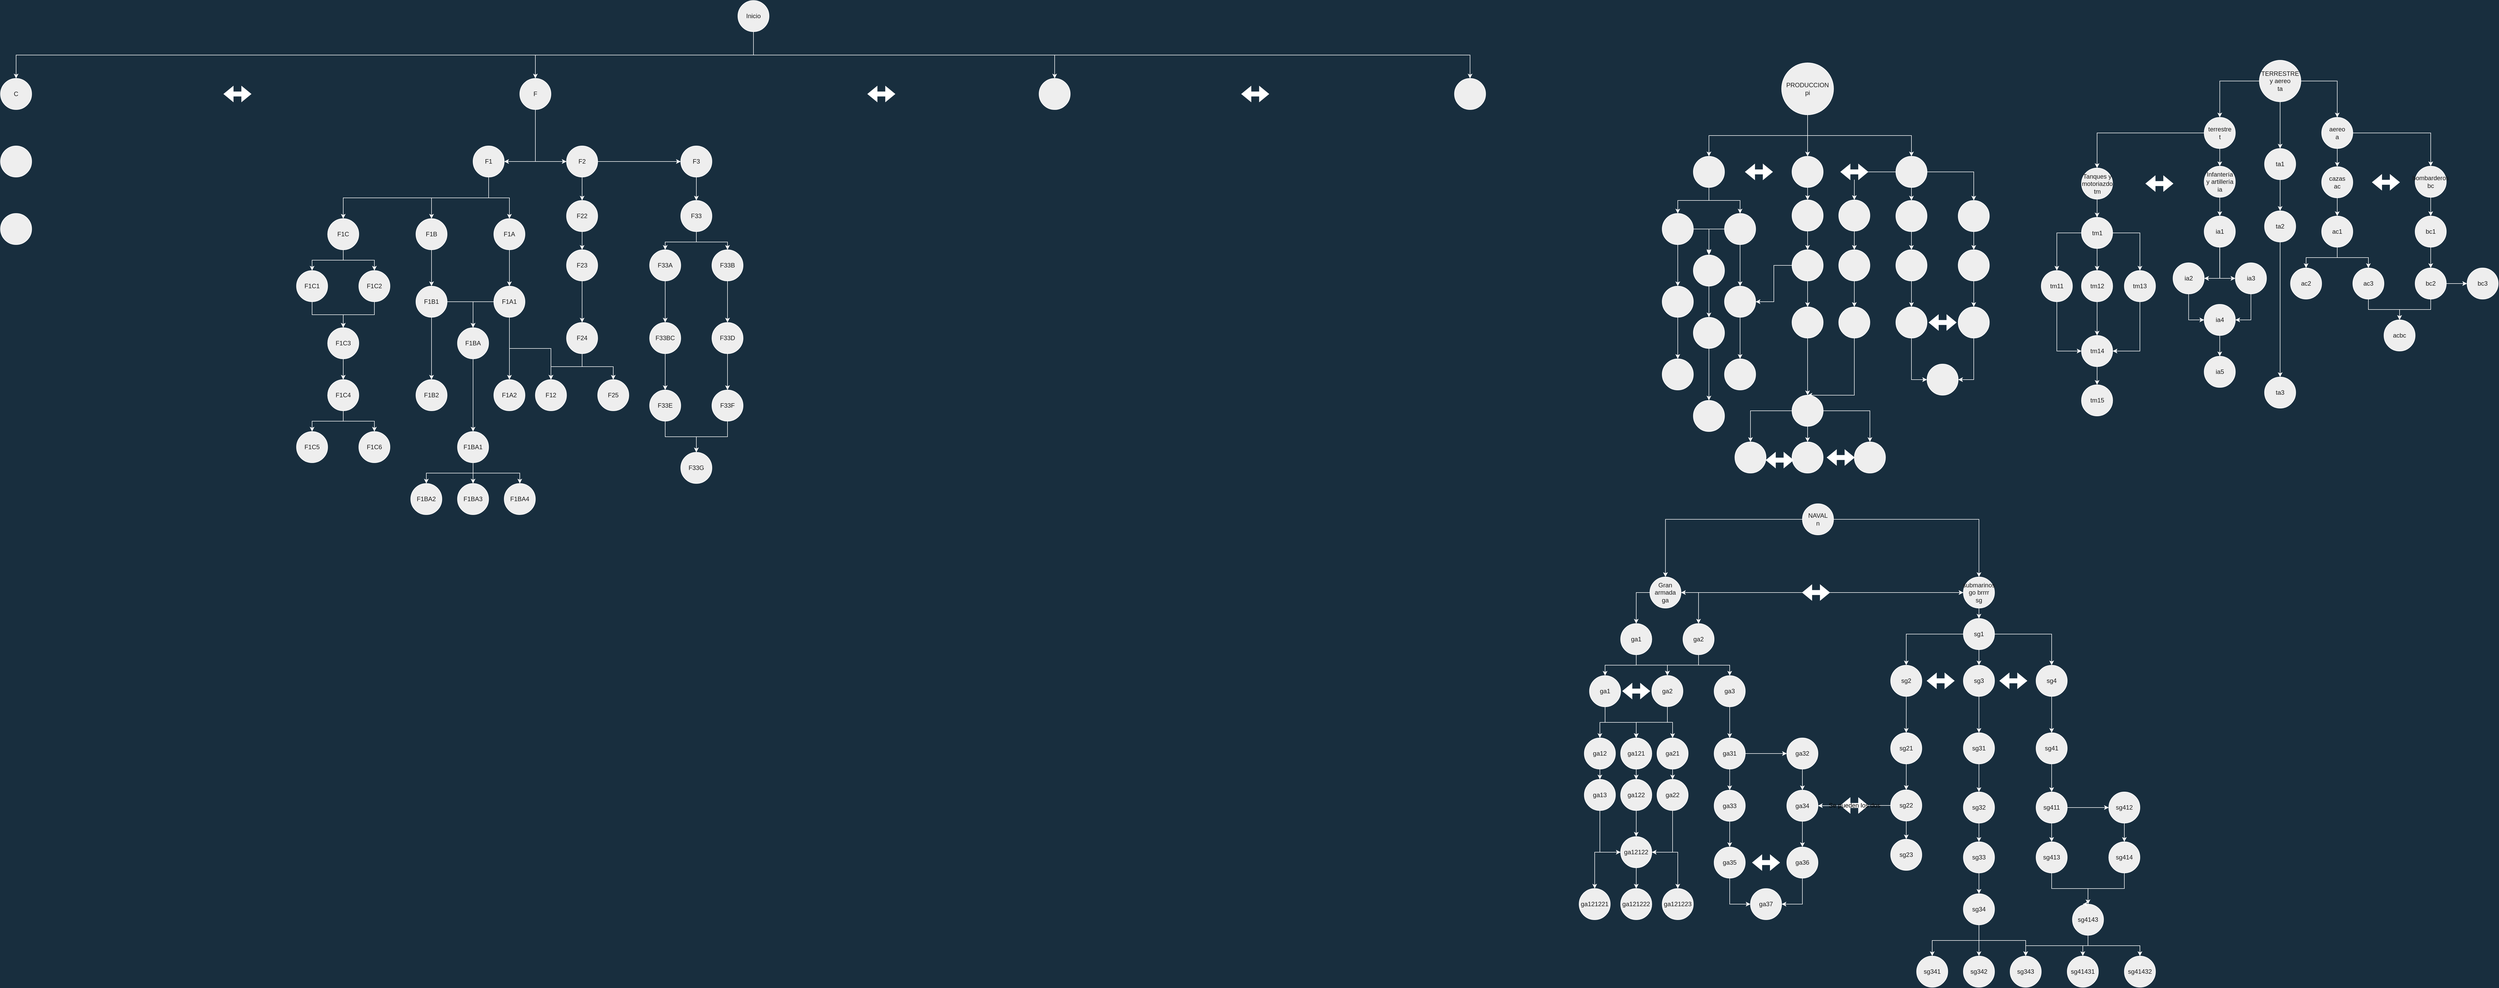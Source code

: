<mxfile version="20.8.16" type="device"><diagram id="F7NOa8_fFkEQ-V3PwpDE" name="Página-1"><mxGraphModel dx="2620" dy="995" grid="1" gridSize="10" guides="1" tooltips="1" connect="1" arrows="1" fold="1" page="1" pageScale="1" pageWidth="827" pageHeight="1169" background="#182E3E" math="0" shadow="0"><root><mxCell id="0"/><mxCell id="1" parent="0"/><mxCell id="h3ZFdbcTQpDhvGvfW7HE-25" style="edgeStyle=orthogonalEdgeStyle;rounded=0;orthogonalLoop=1;jettySize=auto;html=1;exitX=0.5;exitY=1;exitDx=0;exitDy=0;entryX=0;entryY=0.5;entryDx=0;entryDy=0;strokeColor=#FFFFFF;fontColor=#FFFFFF;" parent="1" source="h3ZFdbcTQpDhvGvfW7HE-1" target="h3ZFdbcTQpDhvGvfW7HE-6" edge="1"><mxGeometry relative="1" as="geometry"/></mxCell><mxCell id="h3ZFdbcTQpDhvGvfW7HE-26" style="edgeStyle=orthogonalEdgeStyle;rounded=0;orthogonalLoop=1;jettySize=auto;html=1;exitX=0.5;exitY=1;exitDx=0;exitDy=0;entryX=1;entryY=0.5;entryDx=0;entryDy=0;strokeColor=#FFFFFF;fontColor=#FFFFFF;" parent="1" source="h3ZFdbcTQpDhvGvfW7HE-1" target="h3ZFdbcTQpDhvGvfW7HE-10" edge="1"><mxGeometry relative="1" as="geometry"/></mxCell><mxCell id="h3ZFdbcTQpDhvGvfW7HE-1" value="F" style="ellipse;whiteSpace=wrap;html=1;aspect=fixed;fillColor=#EEEEEE;strokeColor=#FFFFFF;fontColor=#1A1A1A;" parent="1" vertex="1"><mxGeometry x="370" y="350" width="60" height="60" as="geometry"/></mxCell><mxCell id="h3ZFdbcTQpDhvGvfW7HE-2" value="C" style="ellipse;whiteSpace=wrap;html=1;aspect=fixed;fillColor=#EEEEEE;strokeColor=#FFFFFF;fontColor=#1A1A1A;" parent="1" vertex="1"><mxGeometry x="-630" y="350" width="60" height="60" as="geometry"/></mxCell><mxCell id="h3ZFdbcTQpDhvGvfW7HE-49" style="edgeStyle=orthogonalEdgeStyle;rounded=0;orthogonalLoop=1;jettySize=auto;html=1;exitX=0.5;exitY=1;exitDx=0;exitDy=0;entryX=0.5;entryY=0;entryDx=0;entryDy=0;strokeColor=#FFFFFF;fontColor=#FFFFFF;" parent="1" source="h3ZFdbcTQpDhvGvfW7HE-3" target="h3ZFdbcTQpDhvGvfW7HE-47" edge="1"><mxGeometry relative="1" as="geometry"/></mxCell><mxCell id="h3ZFdbcTQpDhvGvfW7HE-50" style="edgeStyle=orthogonalEdgeStyle;rounded=0;orthogonalLoop=1;jettySize=auto;html=1;exitX=0.5;exitY=1;exitDx=0;exitDy=0;entryX=0.5;entryY=0;entryDx=0;entryDy=0;strokeColor=#FFFFFF;fontColor=#FFFFFF;" parent="1" source="h3ZFdbcTQpDhvGvfW7HE-3" target="h3ZFdbcTQpDhvGvfW7HE-46" edge="1"><mxGeometry relative="1" as="geometry"/></mxCell><mxCell id="h3ZFdbcTQpDhvGvfW7HE-3" value="F24" style="ellipse;whiteSpace=wrap;html=1;aspect=fixed;fillColor=#EEEEEE;strokeColor=#FFFFFF;fontColor=#1A1A1A;" parent="1" vertex="1"><mxGeometry x="460" y="820" width="60" height="60" as="geometry"/></mxCell><mxCell id="h3ZFdbcTQpDhvGvfW7HE-35" style="edgeStyle=orthogonalEdgeStyle;rounded=0;orthogonalLoop=1;jettySize=auto;html=1;exitX=0.5;exitY=1;exitDx=0;exitDy=0;strokeColor=#FFFFFF;fontColor=#FFFFFF;" parent="1" source="h3ZFdbcTQpDhvGvfW7HE-4" target="h3ZFdbcTQpDhvGvfW7HE-17" edge="1"><mxGeometry relative="1" as="geometry"/></mxCell><mxCell id="h3ZFdbcTQpDhvGvfW7HE-4" value="F33F" style="ellipse;whiteSpace=wrap;html=1;aspect=fixed;fillColor=#EEEEEE;strokeColor=#FFFFFF;fontColor=#1A1A1A;" parent="1" vertex="1"><mxGeometry x="740" y="950" width="60" height="60" as="geometry"/></mxCell><mxCell id="h3ZFdbcTQpDhvGvfW7HE-28" style="edgeStyle=orthogonalEdgeStyle;rounded=0;orthogonalLoop=1;jettySize=auto;html=1;exitX=0.5;exitY=1;exitDx=0;exitDy=0;entryX=0.5;entryY=0;entryDx=0;entryDy=0;strokeColor=#FFFFFF;fontColor=#FFFFFF;" parent="1" source="h3ZFdbcTQpDhvGvfW7HE-5" target="h3ZFdbcTQpDhvGvfW7HE-14" edge="1"><mxGeometry relative="1" as="geometry"/></mxCell><mxCell id="h3ZFdbcTQpDhvGvfW7HE-5" value="F33B" style="ellipse;whiteSpace=wrap;html=1;aspect=fixed;fillColor=#EEEEEE;strokeColor=#FFFFFF;fontColor=#1A1A1A;" parent="1" vertex="1"><mxGeometry x="740" y="680" width="60" height="60" as="geometry"/></mxCell><mxCell id="h3ZFdbcTQpDhvGvfW7HE-19" style="edgeStyle=orthogonalEdgeStyle;rounded=0;orthogonalLoop=1;jettySize=auto;html=1;exitX=1;exitY=0.5;exitDx=0;exitDy=0;entryX=0;entryY=0.5;entryDx=0;entryDy=0;strokeColor=#FFFFFF;fontColor=#FFFFFF;" parent="1" source="h3ZFdbcTQpDhvGvfW7HE-6" target="h3ZFdbcTQpDhvGvfW7HE-9" edge="1"><mxGeometry relative="1" as="geometry"/></mxCell><mxCell id="h3ZFdbcTQpDhvGvfW7HE-21" value="" style="edgeStyle=orthogonalEdgeStyle;rounded=0;orthogonalLoop=1;jettySize=auto;html=1;strokeColor=#FFFFFF;fontColor=#FFFFFF;" parent="1" source="h3ZFdbcTQpDhvGvfW7HE-6" target="h3ZFdbcTQpDhvGvfW7HE-20" edge="1"><mxGeometry relative="1" as="geometry"/></mxCell><mxCell id="h3ZFdbcTQpDhvGvfW7HE-6" value="F2" style="ellipse;whiteSpace=wrap;html=1;aspect=fixed;fillColor=#EEEEEE;strokeColor=#FFFFFF;fontColor=#1A1A1A;" parent="1" vertex="1"><mxGeometry x="460" y="480" width="60" height="60" as="geometry"/></mxCell><mxCell id="h3ZFdbcTQpDhvGvfW7HE-27" style="edgeStyle=orthogonalEdgeStyle;rounded=0;orthogonalLoop=1;jettySize=auto;html=1;exitX=0.5;exitY=1;exitDx=0;exitDy=0;entryX=0.5;entryY=0;entryDx=0;entryDy=0;strokeColor=#FFFFFF;fontColor=#FFFFFF;" parent="1" source="h3ZFdbcTQpDhvGvfW7HE-7" target="h3ZFdbcTQpDhvGvfW7HE-13" edge="1"><mxGeometry relative="1" as="geometry"/></mxCell><mxCell id="h3ZFdbcTQpDhvGvfW7HE-7" value="F33A" style="ellipse;whiteSpace=wrap;html=1;aspect=fixed;fillColor=#EEEEEE;strokeColor=#FFFFFF;fontColor=#1A1A1A;" parent="1" vertex="1"><mxGeometry x="620" y="680" width="60" height="60" as="geometry"/></mxCell><mxCell id="h3ZFdbcTQpDhvGvfW7HE-23" style="edgeStyle=orthogonalEdgeStyle;rounded=0;orthogonalLoop=1;jettySize=auto;html=1;exitX=0.5;exitY=1;exitDx=0;exitDy=0;entryX=0.5;entryY=0;entryDx=0;entryDy=0;strokeColor=#FFFFFF;fontColor=#FFFFFF;" parent="1" source="h3ZFdbcTQpDhvGvfW7HE-8" target="h3ZFdbcTQpDhvGvfW7HE-5" edge="1"><mxGeometry relative="1" as="geometry"><Array as="points"><mxPoint x="710" y="665"/><mxPoint x="770" y="665"/></Array></mxGeometry></mxCell><mxCell id="h3ZFdbcTQpDhvGvfW7HE-24" style="edgeStyle=orthogonalEdgeStyle;rounded=0;orthogonalLoop=1;jettySize=auto;html=1;exitX=0.5;exitY=1;exitDx=0;exitDy=0;entryX=0.5;entryY=0;entryDx=0;entryDy=0;strokeColor=#FFFFFF;fontColor=#FFFFFF;" parent="1" source="h3ZFdbcTQpDhvGvfW7HE-8" target="h3ZFdbcTQpDhvGvfW7HE-7" edge="1"><mxGeometry relative="1" as="geometry"><Array as="points"><mxPoint x="710" y="665"/><mxPoint x="650" y="665"/></Array></mxGeometry></mxCell><mxCell id="h3ZFdbcTQpDhvGvfW7HE-8" value="F33" style="ellipse;whiteSpace=wrap;html=1;aspect=fixed;fillColor=#EEEEEE;strokeColor=#FFFFFF;fontColor=#1A1A1A;" parent="1" vertex="1"><mxGeometry x="680" y="585" width="60" height="60" as="geometry"/></mxCell><mxCell id="h3ZFdbcTQpDhvGvfW7HE-22" style="edgeStyle=orthogonalEdgeStyle;rounded=0;orthogonalLoop=1;jettySize=auto;html=1;exitX=0.5;exitY=1;exitDx=0;exitDy=0;entryX=0.5;entryY=0;entryDx=0;entryDy=0;strokeColor=#FFFFFF;fontColor=#FFFFFF;" parent="1" source="h3ZFdbcTQpDhvGvfW7HE-9" target="h3ZFdbcTQpDhvGvfW7HE-8" edge="1"><mxGeometry relative="1" as="geometry"/></mxCell><mxCell id="h3ZFdbcTQpDhvGvfW7HE-9" value="F3" style="ellipse;whiteSpace=wrap;html=1;aspect=fixed;fillColor=#EEEEEE;strokeColor=#FFFFFF;fontColor=#1A1A1A;" parent="1" vertex="1"><mxGeometry x="680" y="480" width="60" height="60" as="geometry"/></mxCell><mxCell id="h3ZFdbcTQpDhvGvfW7HE-41" style="edgeStyle=orthogonalEdgeStyle;rounded=0;orthogonalLoop=1;jettySize=auto;html=1;exitX=0.5;exitY=1;exitDx=0;exitDy=0;strokeColor=#FFFFFF;fontColor=#FFFFFF;" parent="1" source="h3ZFdbcTQpDhvGvfW7HE-10" target="h3ZFdbcTQpDhvGvfW7HE-38" edge="1"><mxGeometry relative="1" as="geometry"/></mxCell><mxCell id="h3ZFdbcTQpDhvGvfW7HE-42" style="edgeStyle=orthogonalEdgeStyle;rounded=0;orthogonalLoop=1;jettySize=auto;html=1;exitX=0.5;exitY=1;exitDx=0;exitDy=0;entryX=0.5;entryY=0;entryDx=0;entryDy=0;strokeColor=#FFFFFF;fontColor=#FFFFFF;" parent="1" source="h3ZFdbcTQpDhvGvfW7HE-10" target="h3ZFdbcTQpDhvGvfW7HE-39" edge="1"><mxGeometry relative="1" as="geometry"/></mxCell><mxCell id="h3ZFdbcTQpDhvGvfW7HE-43" style="edgeStyle=orthogonalEdgeStyle;rounded=0;orthogonalLoop=1;jettySize=auto;html=1;exitX=0.5;exitY=1;exitDx=0;exitDy=0;entryX=0.5;entryY=0;entryDx=0;entryDy=0;strokeColor=#FFFFFF;fontColor=#FFFFFF;" parent="1" source="h3ZFdbcTQpDhvGvfW7HE-10" target="h3ZFdbcTQpDhvGvfW7HE-40" edge="1"><mxGeometry relative="1" as="geometry"/></mxCell><mxCell id="h3ZFdbcTQpDhvGvfW7HE-10" value="F1" style="ellipse;whiteSpace=wrap;html=1;aspect=fixed;fillColor=#EEEEEE;strokeColor=#FFFFFF;fontColor=#1A1A1A;" parent="1" vertex="1"><mxGeometry x="280" y="480" width="60" height="60" as="geometry"/></mxCell><mxCell id="h3ZFdbcTQpDhvGvfW7HE-86" style="edgeStyle=orthogonalEdgeStyle;rounded=0;orthogonalLoop=1;jettySize=auto;html=1;exitX=0.5;exitY=1;exitDx=0;exitDy=0;strokeColor=#FFFFFF;fontColor=#FFFFFF;" parent="1" source="h3ZFdbcTQpDhvGvfW7HE-12" target="h3ZFdbcTQpDhvGvfW7HE-2" edge="1"><mxGeometry relative="1" as="geometry"/></mxCell><mxCell id="h3ZFdbcTQpDhvGvfW7HE-87" style="edgeStyle=orthogonalEdgeStyle;rounded=0;orthogonalLoop=1;jettySize=auto;html=1;exitX=0.5;exitY=1;exitDx=0;exitDy=0;entryX=0.5;entryY=0;entryDx=0;entryDy=0;strokeColor=#FFFFFF;fontColor=#FFFFFF;" parent="1" source="h3ZFdbcTQpDhvGvfW7HE-12" target="h3ZFdbcTQpDhvGvfW7HE-1" edge="1"><mxGeometry relative="1" as="geometry"/></mxCell><mxCell id="h3ZFdbcTQpDhvGvfW7HE-88" style="edgeStyle=orthogonalEdgeStyle;rounded=0;orthogonalLoop=1;jettySize=auto;html=1;exitX=0.5;exitY=1;exitDx=0;exitDy=0;entryX=0.5;entryY=0;entryDx=0;entryDy=0;strokeColor=#FFFFFF;fontColor=#FFFFFF;" parent="1" source="h3ZFdbcTQpDhvGvfW7HE-12" target="h3ZFdbcTQpDhvGvfW7HE-83" edge="1"><mxGeometry relative="1" as="geometry"/></mxCell><mxCell id="h3ZFdbcTQpDhvGvfW7HE-89" style="edgeStyle=orthogonalEdgeStyle;rounded=0;orthogonalLoop=1;jettySize=auto;html=1;exitX=0.5;exitY=1;exitDx=0;exitDy=0;entryX=0.5;entryY=0;entryDx=0;entryDy=0;strokeColor=#FFFFFF;fontColor=#FFFFFF;" parent="1" source="h3ZFdbcTQpDhvGvfW7HE-12" target="h3ZFdbcTQpDhvGvfW7HE-84" edge="1"><mxGeometry relative="1" as="geometry"/></mxCell><mxCell id="h3ZFdbcTQpDhvGvfW7HE-12" value="Inicio" style="ellipse;whiteSpace=wrap;html=1;aspect=fixed;fillColor=#EEEEEE;strokeColor=#FFFFFF;fontColor=#1A1A1A;" parent="1" vertex="1"><mxGeometry x="790" y="200" width="60" height="60" as="geometry"/></mxCell><mxCell id="h3ZFdbcTQpDhvGvfW7HE-32" style="edgeStyle=orthogonalEdgeStyle;rounded=0;orthogonalLoop=1;jettySize=auto;html=1;exitX=0.5;exitY=1;exitDx=0;exitDy=0;entryX=0.5;entryY=0;entryDx=0;entryDy=0;strokeColor=#FFFFFF;fontColor=#FFFFFF;" parent="1" source="h3ZFdbcTQpDhvGvfW7HE-13" target="h3ZFdbcTQpDhvGvfW7HE-15" edge="1"><mxGeometry relative="1" as="geometry"/></mxCell><mxCell id="h3ZFdbcTQpDhvGvfW7HE-13" value="F33BC" style="ellipse;whiteSpace=wrap;html=1;aspect=fixed;fillColor=#EEEEEE;strokeColor=#FFFFFF;fontColor=#1A1A1A;" parent="1" vertex="1"><mxGeometry x="620" y="820" width="60" height="60" as="geometry"/></mxCell><mxCell id="h3ZFdbcTQpDhvGvfW7HE-33" style="edgeStyle=orthogonalEdgeStyle;rounded=0;orthogonalLoop=1;jettySize=auto;html=1;exitX=0.5;exitY=1;exitDx=0;exitDy=0;strokeColor=#FFFFFF;fontColor=#FFFFFF;" parent="1" source="h3ZFdbcTQpDhvGvfW7HE-14" target="h3ZFdbcTQpDhvGvfW7HE-4" edge="1"><mxGeometry relative="1" as="geometry"/></mxCell><mxCell id="h3ZFdbcTQpDhvGvfW7HE-14" value="F33D" style="ellipse;whiteSpace=wrap;html=1;aspect=fixed;fillColor=#EEEEEE;strokeColor=#FFFFFF;fontColor=#1A1A1A;" parent="1" vertex="1"><mxGeometry x="740" y="820" width="60" height="60" as="geometry"/></mxCell><mxCell id="h3ZFdbcTQpDhvGvfW7HE-34" style="edgeStyle=orthogonalEdgeStyle;rounded=0;orthogonalLoop=1;jettySize=auto;html=1;exitX=0.5;exitY=1;exitDx=0;exitDy=0;entryX=0.5;entryY=0;entryDx=0;entryDy=0;strokeColor=#FFFFFF;fontColor=#FFFFFF;" parent="1" source="h3ZFdbcTQpDhvGvfW7HE-15" target="h3ZFdbcTQpDhvGvfW7HE-17" edge="1"><mxGeometry relative="1" as="geometry"/></mxCell><mxCell id="h3ZFdbcTQpDhvGvfW7HE-15" value="F33E" style="ellipse;whiteSpace=wrap;html=1;aspect=fixed;fillColor=#EEEEEE;strokeColor=#FFFFFF;fontColor=#1A1A1A;" parent="1" vertex="1"><mxGeometry x="620" y="950" width="60" height="60" as="geometry"/></mxCell><mxCell id="h3ZFdbcTQpDhvGvfW7HE-37" style="edgeStyle=orthogonalEdgeStyle;rounded=0;orthogonalLoop=1;jettySize=auto;html=1;exitX=0.5;exitY=1;exitDx=0;exitDy=0;entryX=0.5;entryY=0;entryDx=0;entryDy=0;strokeColor=#FFFFFF;fontColor=#FFFFFF;" parent="1" source="h3ZFdbcTQpDhvGvfW7HE-16" target="h3ZFdbcTQpDhvGvfW7HE-3" edge="1"><mxGeometry relative="1" as="geometry"/></mxCell><mxCell id="h3ZFdbcTQpDhvGvfW7HE-16" value="F23" style="ellipse;whiteSpace=wrap;html=1;aspect=fixed;fillColor=#EEEEEE;strokeColor=#FFFFFF;fontColor=#1A1A1A;" parent="1" vertex="1"><mxGeometry x="460" y="680" width="60" height="60" as="geometry"/></mxCell><mxCell id="h3ZFdbcTQpDhvGvfW7HE-17" value="F33G" style="ellipse;whiteSpace=wrap;html=1;aspect=fixed;fillColor=#EEEEEE;strokeColor=#FFFFFF;fontColor=#1A1A1A;" parent="1" vertex="1"><mxGeometry x="680" y="1070" width="60" height="60" as="geometry"/></mxCell><mxCell id="h3ZFdbcTQpDhvGvfW7HE-36" style="edgeStyle=orthogonalEdgeStyle;rounded=0;orthogonalLoop=1;jettySize=auto;html=1;exitX=0.5;exitY=1;exitDx=0;exitDy=0;entryX=0.5;entryY=0;entryDx=0;entryDy=0;strokeColor=#FFFFFF;fontColor=#FFFFFF;" parent="1" source="h3ZFdbcTQpDhvGvfW7HE-20" target="h3ZFdbcTQpDhvGvfW7HE-16" edge="1"><mxGeometry relative="1" as="geometry"/></mxCell><mxCell id="h3ZFdbcTQpDhvGvfW7HE-20" value="F22" style="ellipse;whiteSpace=wrap;html=1;aspect=fixed;fillColor=#EEEEEE;strokeColor=#FFFFFF;fontColor=#1A1A1A;" parent="1" vertex="1"><mxGeometry x="460" y="585" width="60" height="60" as="geometry"/></mxCell><mxCell id="h3ZFdbcTQpDhvGvfW7HE-45" style="edgeStyle=orthogonalEdgeStyle;rounded=0;orthogonalLoop=1;jettySize=auto;html=1;exitX=0.5;exitY=1;exitDx=0;exitDy=0;strokeColor=#FFFFFF;fontColor=#FFFFFF;" parent="1" source="h3ZFdbcTQpDhvGvfW7HE-38" target="h3ZFdbcTQpDhvGvfW7HE-44" edge="1"><mxGeometry relative="1" as="geometry"/></mxCell><mxCell id="h3ZFdbcTQpDhvGvfW7HE-38" value="F1A" style="ellipse;whiteSpace=wrap;html=1;aspect=fixed;fillColor=#EEEEEE;strokeColor=#FFFFFF;fontColor=#1A1A1A;" parent="1" vertex="1"><mxGeometry x="320" y="620" width="60" height="60" as="geometry"/></mxCell><mxCell id="h3ZFdbcTQpDhvGvfW7HE-56" style="edgeStyle=orthogonalEdgeStyle;rounded=0;orthogonalLoop=1;jettySize=auto;html=1;exitX=0.5;exitY=1;exitDx=0;exitDy=0;strokeColor=#FFFFFF;fontColor=#FFFFFF;" parent="1" source="h3ZFdbcTQpDhvGvfW7HE-39" target="h3ZFdbcTQpDhvGvfW7HE-53" edge="1"><mxGeometry relative="1" as="geometry"/></mxCell><mxCell id="h3ZFdbcTQpDhvGvfW7HE-39" value="F1B" style="ellipse;whiteSpace=wrap;html=1;aspect=fixed;fillColor=#EEEEEE;strokeColor=#FFFFFF;fontColor=#1A1A1A;" parent="1" vertex="1"><mxGeometry x="170" y="620" width="60" height="60" as="geometry"/></mxCell><mxCell id="h3ZFdbcTQpDhvGvfW7HE-63" style="edgeStyle=orthogonalEdgeStyle;rounded=0;orthogonalLoop=1;jettySize=auto;html=1;exitX=0.5;exitY=1;exitDx=0;exitDy=0;strokeColor=#FFFFFF;fontColor=#FFFFFF;" parent="1" source="h3ZFdbcTQpDhvGvfW7HE-40" target="h3ZFdbcTQpDhvGvfW7HE-62" edge="1"><mxGeometry relative="1" as="geometry"/></mxCell><mxCell id="h3ZFdbcTQpDhvGvfW7HE-64" style="edgeStyle=orthogonalEdgeStyle;rounded=0;orthogonalLoop=1;jettySize=auto;html=1;exitX=0.5;exitY=1;exitDx=0;exitDy=0;entryX=0.5;entryY=0;entryDx=0;entryDy=0;strokeColor=#FFFFFF;fontColor=#FFFFFF;" parent="1" source="h3ZFdbcTQpDhvGvfW7HE-40" target="h3ZFdbcTQpDhvGvfW7HE-61" edge="1"><mxGeometry relative="1" as="geometry"/></mxCell><mxCell id="h3ZFdbcTQpDhvGvfW7HE-40" value="F1C" style="ellipse;whiteSpace=wrap;html=1;aspect=fixed;fillColor=#EEEEEE;strokeColor=#FFFFFF;fontColor=#1A1A1A;" parent="1" vertex="1"><mxGeometry y="620" width="60" height="60" as="geometry"/></mxCell><mxCell id="h3ZFdbcTQpDhvGvfW7HE-48" style="edgeStyle=orthogonalEdgeStyle;rounded=0;orthogonalLoop=1;jettySize=auto;html=1;exitX=0.5;exitY=1;exitDx=0;exitDy=0;entryX=0.5;entryY=0;entryDx=0;entryDy=0;strokeColor=#FFFFFF;fontColor=#FFFFFF;" parent="1" source="h3ZFdbcTQpDhvGvfW7HE-44" target="h3ZFdbcTQpDhvGvfW7HE-47" edge="1"><mxGeometry relative="1" as="geometry"/></mxCell><mxCell id="h3ZFdbcTQpDhvGvfW7HE-52" style="edgeStyle=orthogonalEdgeStyle;rounded=0;orthogonalLoop=1;jettySize=auto;html=1;exitX=0.5;exitY=1;exitDx=0;exitDy=0;strokeColor=#FFFFFF;fontColor=#FFFFFF;" parent="1" source="h3ZFdbcTQpDhvGvfW7HE-44" target="h3ZFdbcTQpDhvGvfW7HE-51" edge="1"><mxGeometry relative="1" as="geometry"/></mxCell><mxCell id="h3ZFdbcTQpDhvGvfW7HE-73" style="edgeStyle=orthogonalEdgeStyle;rounded=0;orthogonalLoop=1;jettySize=auto;html=1;exitX=0;exitY=0.5;exitDx=0;exitDy=0;strokeColor=#FFFFFF;fontColor=#FFFFFF;" parent="1" source="h3ZFdbcTQpDhvGvfW7HE-44" target="h3ZFdbcTQpDhvGvfW7HE-71" edge="1"><mxGeometry relative="1" as="geometry"/></mxCell><mxCell id="h3ZFdbcTQpDhvGvfW7HE-44" value="F1A1" style="ellipse;whiteSpace=wrap;html=1;aspect=fixed;fillColor=#EEEEEE;strokeColor=#FFFFFF;fontColor=#1A1A1A;" parent="1" vertex="1"><mxGeometry x="320" y="750" width="60" height="60" as="geometry"/></mxCell><mxCell id="h3ZFdbcTQpDhvGvfW7HE-46" value="F25" style="ellipse;whiteSpace=wrap;html=1;aspect=fixed;fillColor=#EEEEEE;strokeColor=#FFFFFF;fontColor=#1A1A1A;" parent="1" vertex="1"><mxGeometry x="520" y="930" width="60" height="60" as="geometry"/></mxCell><mxCell id="h3ZFdbcTQpDhvGvfW7HE-47" value="F12" style="ellipse;whiteSpace=wrap;html=1;aspect=fixed;fillColor=#EEEEEE;strokeColor=#FFFFFF;fontColor=#1A1A1A;" parent="1" vertex="1"><mxGeometry x="400" y="930" width="60" height="60" as="geometry"/></mxCell><mxCell id="h3ZFdbcTQpDhvGvfW7HE-51" value="F1A2" style="ellipse;whiteSpace=wrap;html=1;aspect=fixed;fillColor=#EEEEEE;strokeColor=#FFFFFF;fontColor=#1A1A1A;" parent="1" vertex="1"><mxGeometry x="320" y="930" width="60" height="60" as="geometry"/></mxCell><mxCell id="h3ZFdbcTQpDhvGvfW7HE-55" style="edgeStyle=orthogonalEdgeStyle;rounded=0;orthogonalLoop=1;jettySize=auto;html=1;exitX=0.5;exitY=1;exitDx=0;exitDy=0;strokeColor=#FFFFFF;fontColor=#FFFFFF;" parent="1" source="h3ZFdbcTQpDhvGvfW7HE-53" target="h3ZFdbcTQpDhvGvfW7HE-54" edge="1"><mxGeometry relative="1" as="geometry"/></mxCell><mxCell id="h3ZFdbcTQpDhvGvfW7HE-72" value="" style="edgeStyle=orthogonalEdgeStyle;rounded=0;orthogonalLoop=1;jettySize=auto;html=1;strokeColor=#FFFFFF;fontColor=#FFFFFF;" parent="1" source="h3ZFdbcTQpDhvGvfW7HE-53" target="h3ZFdbcTQpDhvGvfW7HE-71" edge="1"><mxGeometry relative="1" as="geometry"/></mxCell><mxCell id="h3ZFdbcTQpDhvGvfW7HE-53" value="F1B1" style="ellipse;whiteSpace=wrap;html=1;aspect=fixed;fillColor=#EEEEEE;strokeColor=#FFFFFF;fontColor=#1A1A1A;" parent="1" vertex="1"><mxGeometry x="170" y="750" width="60" height="60" as="geometry"/></mxCell><mxCell id="h3ZFdbcTQpDhvGvfW7HE-54" value="F1B2" style="ellipse;whiteSpace=wrap;html=1;aspect=fixed;fillColor=#EEEEEE;strokeColor=#FFFFFF;fontColor=#1A1A1A;" parent="1" vertex="1"><mxGeometry x="170" y="930" width="60" height="60" as="geometry"/></mxCell><mxCell id="h3ZFdbcTQpDhvGvfW7HE-57" value="F1C6" style="ellipse;whiteSpace=wrap;html=1;aspect=fixed;fillColor=#EEEEEE;strokeColor=#FFFFFF;fontColor=#1A1A1A;" parent="1" vertex="1"><mxGeometry x="60" y="1030" width="60" height="60" as="geometry"/></mxCell><mxCell id="h3ZFdbcTQpDhvGvfW7HE-58" value="F1C5" style="ellipse;whiteSpace=wrap;html=1;aspect=fixed;fillColor=#EEEEEE;strokeColor=#FFFFFF;fontColor=#1A1A1A;" parent="1" vertex="1"><mxGeometry x="-60" y="1030" width="60" height="60" as="geometry"/></mxCell><mxCell id="h3ZFdbcTQpDhvGvfW7HE-67" style="edgeStyle=orthogonalEdgeStyle;rounded=0;orthogonalLoop=1;jettySize=auto;html=1;exitX=0.5;exitY=1;exitDx=0;exitDy=0;entryX=0.5;entryY=0;entryDx=0;entryDy=0;strokeColor=#FFFFFF;fontColor=#FFFFFF;" parent="1" source="h3ZFdbcTQpDhvGvfW7HE-59" target="h3ZFdbcTQpDhvGvfW7HE-58" edge="1"><mxGeometry relative="1" as="geometry"/></mxCell><mxCell id="h3ZFdbcTQpDhvGvfW7HE-68" style="edgeStyle=orthogonalEdgeStyle;rounded=0;orthogonalLoop=1;jettySize=auto;html=1;exitX=0.5;exitY=1;exitDx=0;exitDy=0;entryX=0.5;entryY=0;entryDx=0;entryDy=0;strokeColor=#FFFFFF;fontColor=#FFFFFF;" parent="1" source="h3ZFdbcTQpDhvGvfW7HE-59" target="h3ZFdbcTQpDhvGvfW7HE-57" edge="1"><mxGeometry relative="1" as="geometry"/></mxCell><mxCell id="h3ZFdbcTQpDhvGvfW7HE-59" value="F1C4" style="ellipse;whiteSpace=wrap;html=1;aspect=fixed;fillColor=#EEEEEE;strokeColor=#FFFFFF;fontColor=#1A1A1A;" parent="1" vertex="1"><mxGeometry y="930" width="60" height="60" as="geometry"/></mxCell><mxCell id="h3ZFdbcTQpDhvGvfW7HE-69" style="edgeStyle=orthogonalEdgeStyle;rounded=0;orthogonalLoop=1;jettySize=auto;html=1;exitX=0.5;exitY=1;exitDx=0;exitDy=0;entryX=0.5;entryY=0;entryDx=0;entryDy=0;strokeColor=#FFFFFF;fontColor=#FFFFFF;" parent="1" source="h3ZFdbcTQpDhvGvfW7HE-60" target="h3ZFdbcTQpDhvGvfW7HE-59" edge="1"><mxGeometry relative="1" as="geometry"/></mxCell><mxCell id="h3ZFdbcTQpDhvGvfW7HE-60" value="F1C3" style="ellipse;whiteSpace=wrap;html=1;aspect=fixed;fillColor=#EEEEEE;strokeColor=#FFFFFF;fontColor=#1A1A1A;" parent="1" vertex="1"><mxGeometry y="830" width="60" height="60" as="geometry"/></mxCell><mxCell id="h3ZFdbcTQpDhvGvfW7HE-66" style="edgeStyle=orthogonalEdgeStyle;rounded=0;orthogonalLoop=1;jettySize=auto;html=1;exitX=0.5;exitY=1;exitDx=0;exitDy=0;entryX=0.5;entryY=0;entryDx=0;entryDy=0;strokeColor=#FFFFFF;fontColor=#FFFFFF;" parent="1" source="h3ZFdbcTQpDhvGvfW7HE-61" target="h3ZFdbcTQpDhvGvfW7HE-60" edge="1"><mxGeometry relative="1" as="geometry"/></mxCell><mxCell id="h3ZFdbcTQpDhvGvfW7HE-61" value="F1C2" style="ellipse;whiteSpace=wrap;html=1;aspect=fixed;fillColor=#EEEEEE;strokeColor=#FFFFFF;fontColor=#1A1A1A;" parent="1" vertex="1"><mxGeometry x="60" y="720" width="60" height="60" as="geometry"/></mxCell><mxCell id="h3ZFdbcTQpDhvGvfW7HE-65" style="edgeStyle=orthogonalEdgeStyle;rounded=0;orthogonalLoop=1;jettySize=auto;html=1;exitX=0.5;exitY=1;exitDx=0;exitDy=0;entryX=0.5;entryY=0;entryDx=0;entryDy=0;strokeColor=#FFFFFF;fontColor=#FFFFFF;" parent="1" source="h3ZFdbcTQpDhvGvfW7HE-62" target="h3ZFdbcTQpDhvGvfW7HE-60" edge="1"><mxGeometry relative="1" as="geometry"/></mxCell><mxCell id="h3ZFdbcTQpDhvGvfW7HE-62" value="F1C1" style="ellipse;whiteSpace=wrap;html=1;aspect=fixed;fillColor=#EEEEEE;strokeColor=#FFFFFF;fontColor=#1A1A1A;" parent="1" vertex="1"><mxGeometry x="-60" y="720" width="60" height="60" as="geometry"/></mxCell><mxCell id="h3ZFdbcTQpDhvGvfW7HE-75" value="" style="edgeStyle=orthogonalEdgeStyle;rounded=0;orthogonalLoop=1;jettySize=auto;html=1;strokeColor=#FFFFFF;fontColor=#FFFFFF;" parent="1" source="h3ZFdbcTQpDhvGvfW7HE-71" target="h3ZFdbcTQpDhvGvfW7HE-74" edge="1"><mxGeometry relative="1" as="geometry"/></mxCell><mxCell id="h3ZFdbcTQpDhvGvfW7HE-71" value="F1BA" style="ellipse;whiteSpace=wrap;html=1;aspect=fixed;fillColor=#EEEEEE;strokeColor=#FFFFFF;fontColor=#1A1A1A;" parent="1" vertex="1"><mxGeometry x="250" y="830" width="60" height="60" as="geometry"/></mxCell><mxCell id="h3ZFdbcTQpDhvGvfW7HE-80" style="edgeStyle=orthogonalEdgeStyle;rounded=0;orthogonalLoop=1;jettySize=auto;html=1;exitX=0.5;exitY=1;exitDx=0;exitDy=0;entryX=0.5;entryY=0;entryDx=0;entryDy=0;strokeColor=#FFFFFF;fontColor=#FFFFFF;" parent="1" source="h3ZFdbcTQpDhvGvfW7HE-74" target="h3ZFdbcTQpDhvGvfW7HE-77" edge="1"><mxGeometry relative="1" as="geometry"/></mxCell><mxCell id="h3ZFdbcTQpDhvGvfW7HE-81" style="edgeStyle=orthogonalEdgeStyle;rounded=0;orthogonalLoop=1;jettySize=auto;html=1;exitX=0.5;exitY=1;exitDx=0;exitDy=0;entryX=0.5;entryY=0;entryDx=0;entryDy=0;strokeColor=#FFFFFF;fontColor=#FFFFFF;" parent="1" source="h3ZFdbcTQpDhvGvfW7HE-74" target="h3ZFdbcTQpDhvGvfW7HE-78" edge="1"><mxGeometry relative="1" as="geometry"/></mxCell><mxCell id="h3ZFdbcTQpDhvGvfW7HE-82" style="edgeStyle=orthogonalEdgeStyle;rounded=0;orthogonalLoop=1;jettySize=auto;html=1;exitX=0.5;exitY=1;exitDx=0;exitDy=0;entryX=0.5;entryY=0;entryDx=0;entryDy=0;strokeColor=#FFFFFF;fontColor=#FFFFFF;" parent="1" source="h3ZFdbcTQpDhvGvfW7HE-74" target="h3ZFdbcTQpDhvGvfW7HE-79" edge="1"><mxGeometry relative="1" as="geometry"/></mxCell><mxCell id="h3ZFdbcTQpDhvGvfW7HE-74" value="F1BA1" style="ellipse;whiteSpace=wrap;html=1;aspect=fixed;fillColor=#EEEEEE;strokeColor=#FFFFFF;fontColor=#1A1A1A;" parent="1" vertex="1"><mxGeometry x="250" y="1030" width="60" height="60" as="geometry"/></mxCell><mxCell id="h3ZFdbcTQpDhvGvfW7HE-77" value="F1BA2" style="ellipse;whiteSpace=wrap;html=1;aspect=fixed;fillColor=#EEEEEE;strokeColor=#FFFFFF;fontColor=#1A1A1A;" parent="1" vertex="1"><mxGeometry x="160" y="1130" width="60" height="60" as="geometry"/></mxCell><mxCell id="h3ZFdbcTQpDhvGvfW7HE-78" value="F1BA3" style="ellipse;whiteSpace=wrap;html=1;aspect=fixed;fillColor=#EEEEEE;strokeColor=#FFFFFF;fontColor=#1A1A1A;" parent="1" vertex="1"><mxGeometry x="250" y="1130" width="60" height="60" as="geometry"/></mxCell><mxCell id="h3ZFdbcTQpDhvGvfW7HE-79" value="F1BA4" style="ellipse;whiteSpace=wrap;html=1;aspect=fixed;fillColor=#EEEEEE;strokeColor=#FFFFFF;fontColor=#1A1A1A;" parent="1" vertex="1"><mxGeometry x="340" y="1130" width="60" height="60" as="geometry"/></mxCell><mxCell id="h3ZFdbcTQpDhvGvfW7HE-83" value="" style="ellipse;whiteSpace=wrap;html=1;aspect=fixed;fillColor=#EEEEEE;strokeColor=#FFFFFF;fontColor=#1A1A1A;" parent="1" vertex="1"><mxGeometry x="1370" y="350" width="60" height="60" as="geometry"/></mxCell><mxCell id="h3ZFdbcTQpDhvGvfW7HE-84" value="" style="ellipse;whiteSpace=wrap;html=1;aspect=fixed;fillColor=#EEEEEE;strokeColor=#FFFFFF;fontColor=#1A1A1A;" parent="1" vertex="1"><mxGeometry x="2170" y="350" width="60" height="60" as="geometry"/></mxCell><mxCell id="h3ZFdbcTQpDhvGvfW7HE-90" value="" style="ellipse;whiteSpace=wrap;html=1;aspect=fixed;fillColor=#EEEEEE;strokeColor=#FFFFFF;fontColor=#1A1A1A;" parent="1" vertex="1"><mxGeometry x="-630" y="610" width="60" height="60" as="geometry"/></mxCell><mxCell id="h3ZFdbcTQpDhvGvfW7HE-91" value="" style="ellipse;whiteSpace=wrap;html=1;aspect=fixed;fillColor=#EEEEEE;strokeColor=#FFFFFF;fontColor=#1A1A1A;" parent="1" vertex="1"><mxGeometry x="-630" y="480" width="60" height="60" as="geometry"/></mxCell><mxCell id="H4yCXyZcGBwOyGpgZHEC-11" style="edgeStyle=orthogonalEdgeStyle;rounded=0;orthogonalLoop=1;jettySize=auto;html=1;strokeColor=#FFFFFF;" parent="1" source="H4yCXyZcGBwOyGpgZHEC-1" target="H4yCXyZcGBwOyGpgZHEC-9" edge="1"><mxGeometry relative="1" as="geometry"/></mxCell><mxCell id="H4yCXyZcGBwOyGpgZHEC-13" style="edgeStyle=orthogonalEdgeStyle;rounded=0;orthogonalLoop=1;jettySize=auto;html=1;entryX=0.5;entryY=0;entryDx=0;entryDy=0;strokeColor=#FFFFFF;" parent="1" source="H4yCXyZcGBwOyGpgZHEC-1" target="H4yCXyZcGBwOyGpgZHEC-10" edge="1"><mxGeometry relative="1" as="geometry"><Array as="points"><mxPoint x="2850" y="460"/><mxPoint x="3050" y="460"/></Array></mxGeometry></mxCell><mxCell id="H4yCXyZcGBwOyGpgZHEC-1" value="PRODUCCION&lt;br&gt;pi" style="ellipse;whiteSpace=wrap;html=1;aspect=fixed;fillColor=#EEEEEE;strokeColor=#FFFFFF;fontColor=#1A1A1A;" parent="1" vertex="1"><mxGeometry x="2800" y="320" width="100" height="100" as="geometry"/></mxCell><mxCell id="rxVvq68qd35C7yXbQmET-41" style="edgeStyle=orthogonalEdgeStyle;rounded=0;orthogonalLoop=1;jettySize=auto;html=1;strokeColor=#FFFFFF;" edge="1" parent="1" source="H4yCXyZcGBwOyGpgZHEC-2" target="H4yCXyZcGBwOyGpgZHEC-81"><mxGeometry relative="1" as="geometry"/></mxCell><mxCell id="rxVvq68qd35C7yXbQmET-43" style="edgeStyle=orthogonalEdgeStyle;rounded=0;orthogonalLoop=1;jettySize=auto;html=1;strokeColor=#FFFFFF;entryX=0.5;entryY=0;entryDx=0;entryDy=0;" edge="1" parent="1" source="H4yCXyZcGBwOyGpgZHEC-2" target="H4yCXyZcGBwOyGpgZHEC-82"><mxGeometry relative="1" as="geometry"><mxPoint x="3220" y="1220" as="targetPoint"/></mxGeometry></mxCell><mxCell id="H4yCXyZcGBwOyGpgZHEC-2" value="NAVAL&lt;br&gt;n" style="ellipse;whiteSpace=wrap;html=1;aspect=fixed;fillColor=#EEEEEE;strokeColor=#FFFFFF;fontColor=#1A1A1A;" parent="1" vertex="1"><mxGeometry x="2840" y="1169" width="60" height="60" as="geometry"/></mxCell><mxCell id="H4yCXyZcGBwOyGpgZHEC-16" style="edgeStyle=orthogonalEdgeStyle;rounded=0;orthogonalLoop=1;jettySize=auto;html=1;strokeColor=#FFFFFF;" parent="1" source="H4yCXyZcGBwOyGpgZHEC-3" target="H4yCXyZcGBwOyGpgZHEC-15" edge="1"><mxGeometry relative="1" as="geometry"/></mxCell><mxCell id="H4yCXyZcGBwOyGpgZHEC-17" style="edgeStyle=orthogonalEdgeStyle;rounded=0;orthogonalLoop=1;jettySize=auto;html=1;entryX=0.5;entryY=0;entryDx=0;entryDy=0;strokeColor=#FFFFFF;" parent="1" source="H4yCXyZcGBwOyGpgZHEC-3" target="H4yCXyZcGBwOyGpgZHEC-14" edge="1"><mxGeometry relative="1" as="geometry"/></mxCell><mxCell id="H4yCXyZcGBwOyGpgZHEC-3" value="" style="ellipse;whiteSpace=wrap;html=1;aspect=fixed;fillColor=#EEEEEE;strokeColor=#FFFFFF;fontColor=#1A1A1A;" parent="1" vertex="1"><mxGeometry x="2630" y="500" width="60" height="60" as="geometry"/></mxCell><mxCell id="H4yCXyZcGBwOyGpgZHEC-7" style="edgeStyle=orthogonalEdgeStyle;rounded=0;orthogonalLoop=1;jettySize=auto;html=1;exitX=0.5;exitY=1;exitDx=0;exitDy=0;strokeColor=#FFFFFF;fontColor=#FFFFFF;entryX=0.5;entryY=0;entryDx=0;entryDy=0;" parent="1" source="H4yCXyZcGBwOyGpgZHEC-1" target="H4yCXyZcGBwOyGpgZHEC-3" edge="1"><mxGeometry relative="1" as="geometry"><mxPoint x="1960.0" y="560" as="sourcePoint"/><mxPoint x="3340" y="650" as="targetPoint"/><Array as="points"><mxPoint x="2850" y="460"/><mxPoint x="2660" y="460"/></Array></mxGeometry></mxCell><mxCell id="H4yCXyZcGBwOyGpgZHEC-31" style="edgeStyle=orthogonalEdgeStyle;rounded=0;orthogonalLoop=1;jettySize=auto;html=1;strokeColor=#FFFFFF;" parent="1" source="H4yCXyZcGBwOyGpgZHEC-9" target="H4yCXyZcGBwOyGpgZHEC-30" edge="1"><mxGeometry relative="1" as="geometry"/></mxCell><mxCell id="H4yCXyZcGBwOyGpgZHEC-9" value="" style="ellipse;whiteSpace=wrap;html=1;aspect=fixed;fillColor=#EEEEEE;strokeColor=#FFFFFF;fontColor=#1A1A1A;" parent="1" vertex="1"><mxGeometry x="2820" y="500" width="60" height="60" as="geometry"/></mxCell><mxCell id="H4yCXyZcGBwOyGpgZHEC-42" style="edgeStyle=orthogonalEdgeStyle;rounded=0;orthogonalLoop=1;jettySize=auto;html=1;strokeColor=#FFFFFF;startArrow=none;" parent="1" source="rxVvq68qd35C7yXbQmET-76" target="H4yCXyZcGBwOyGpgZHEC-40" edge="1"><mxGeometry relative="1" as="geometry"/></mxCell><mxCell id="H4yCXyZcGBwOyGpgZHEC-43" style="edgeStyle=orthogonalEdgeStyle;rounded=0;orthogonalLoop=1;jettySize=auto;html=1;strokeColor=#FFFFFF;" parent="1" source="H4yCXyZcGBwOyGpgZHEC-10" target="H4yCXyZcGBwOyGpgZHEC-37" edge="1"><mxGeometry relative="1" as="geometry"/></mxCell><mxCell id="H4yCXyZcGBwOyGpgZHEC-44" style="edgeStyle=orthogonalEdgeStyle;rounded=0;orthogonalLoop=1;jettySize=auto;html=1;strokeColor=#FFFFFF;" parent="1" source="H4yCXyZcGBwOyGpgZHEC-10" target="H4yCXyZcGBwOyGpgZHEC-38" edge="1"><mxGeometry relative="1" as="geometry"/></mxCell><mxCell id="H4yCXyZcGBwOyGpgZHEC-10" value="" style="ellipse;whiteSpace=wrap;html=1;aspect=fixed;fillColor=#EEEEEE;strokeColor=#FFFFFF;fontColor=#1A1A1A;" parent="1" vertex="1"><mxGeometry x="3020" y="500" width="60" height="60" as="geometry"/></mxCell><mxCell id="H4yCXyZcGBwOyGpgZHEC-27" style="edgeStyle=orthogonalEdgeStyle;rounded=0;orthogonalLoop=1;jettySize=auto;html=1;strokeColor=#FFFFFF;" parent="1" source="H4yCXyZcGBwOyGpgZHEC-14" target="H4yCXyZcGBwOyGpgZHEC-23" edge="1"><mxGeometry relative="1" as="geometry"/></mxCell><mxCell id="H4yCXyZcGBwOyGpgZHEC-54" style="edgeStyle=orthogonalEdgeStyle;rounded=0;orthogonalLoop=1;jettySize=auto;html=1;entryX=0.503;entryY=-0.036;entryDx=0;entryDy=0;entryPerimeter=0;strokeColor=#FFFFFF;" parent="1" source="H4yCXyZcGBwOyGpgZHEC-14" target="H4yCXyZcGBwOyGpgZHEC-34" edge="1"><mxGeometry relative="1" as="geometry"><Array as="points"><mxPoint x="2660" y="640"/><mxPoint x="2660" y="670"/></Array></mxGeometry></mxCell><mxCell id="H4yCXyZcGBwOyGpgZHEC-14" value="" style="ellipse;whiteSpace=wrap;html=1;aspect=fixed;fillColor=#EEEEEE;strokeColor=#FFFFFF;fontColor=#1A1A1A;" parent="1" vertex="1"><mxGeometry x="2690" y="610" width="60" height="60" as="geometry"/></mxCell><mxCell id="H4yCXyZcGBwOyGpgZHEC-26" style="edgeStyle=orthogonalEdgeStyle;rounded=0;orthogonalLoop=1;jettySize=auto;html=1;strokeColor=#FFFFFF;" parent="1" source="H4yCXyZcGBwOyGpgZHEC-15" target="H4yCXyZcGBwOyGpgZHEC-20" edge="1"><mxGeometry relative="1" as="geometry"/></mxCell><mxCell id="H4yCXyZcGBwOyGpgZHEC-53" style="edgeStyle=orthogonalEdgeStyle;rounded=0;orthogonalLoop=1;jettySize=auto;html=1;strokeColor=#FFFFFF;" parent="1" source="H4yCXyZcGBwOyGpgZHEC-15" target="H4yCXyZcGBwOyGpgZHEC-34" edge="1"><mxGeometry relative="1" as="geometry"><Array as="points"><mxPoint x="2660" y="640"/></Array></mxGeometry></mxCell><mxCell id="H4yCXyZcGBwOyGpgZHEC-15" value="" style="ellipse;whiteSpace=wrap;html=1;aspect=fixed;fillColor=#EEEEEE;strokeColor=#FFFFFF;fontColor=#1A1A1A;" parent="1" vertex="1"><mxGeometry x="2570" y="610" width="60" height="60" as="geometry"/></mxCell><mxCell id="H4yCXyZcGBwOyGpgZHEC-25" style="edgeStyle=orthogonalEdgeStyle;rounded=0;orthogonalLoop=1;jettySize=auto;html=1;strokeColor=#FFFFFF;" parent="1" source="H4yCXyZcGBwOyGpgZHEC-20" target="H4yCXyZcGBwOyGpgZHEC-22" edge="1"><mxGeometry relative="1" as="geometry"/></mxCell><mxCell id="H4yCXyZcGBwOyGpgZHEC-20" value="" style="ellipse;whiteSpace=wrap;html=1;aspect=fixed;fillColor=#EEEEEE;strokeColor=#FFFFFF;fontColor=#1A1A1A;" parent="1" vertex="1"><mxGeometry x="2570" y="750" width="60" height="60" as="geometry"/></mxCell><mxCell id="H4yCXyZcGBwOyGpgZHEC-21" value="" style="ellipse;whiteSpace=wrap;html=1;aspect=fixed;fillColor=#EEEEEE;strokeColor=#FFFFFF;fontColor=#1A1A1A;" parent="1" vertex="1"><mxGeometry x="2690" y="890" width="60" height="60" as="geometry"/></mxCell><mxCell id="H4yCXyZcGBwOyGpgZHEC-22" value="" style="ellipse;whiteSpace=wrap;html=1;aspect=fixed;fillColor=#EEEEEE;strokeColor=#FFFFFF;fontColor=#1A1A1A;" parent="1" vertex="1"><mxGeometry x="2570" y="890" width="60" height="60" as="geometry"/></mxCell><mxCell id="H4yCXyZcGBwOyGpgZHEC-28" style="edgeStyle=orthogonalEdgeStyle;rounded=0;orthogonalLoop=1;jettySize=auto;html=1;strokeColor=#FFFFFF;" parent="1" source="H4yCXyZcGBwOyGpgZHEC-23" target="H4yCXyZcGBwOyGpgZHEC-21" edge="1"><mxGeometry relative="1" as="geometry"/></mxCell><mxCell id="H4yCXyZcGBwOyGpgZHEC-23" value="" style="ellipse;whiteSpace=wrap;html=1;aspect=fixed;fillColor=#EEEEEE;strokeColor=#FFFFFF;fontColor=#1A1A1A;" parent="1" vertex="1"><mxGeometry x="2690" y="750" width="60" height="60" as="geometry"/></mxCell><mxCell id="H4yCXyZcGBwOyGpgZHEC-33" style="edgeStyle=orthogonalEdgeStyle;rounded=0;orthogonalLoop=1;jettySize=auto;html=1;entryX=1;entryY=0.5;entryDx=0;entryDy=0;strokeColor=#FFFFFF;" parent="1" source="H4yCXyZcGBwOyGpgZHEC-29" target="H4yCXyZcGBwOyGpgZHEC-23" edge="1"><mxGeometry relative="1" as="geometry"/></mxCell><mxCell id="H4yCXyZcGBwOyGpgZHEC-69" style="edgeStyle=orthogonalEdgeStyle;rounded=0;orthogonalLoop=1;jettySize=auto;html=1;exitX=0.5;exitY=1;exitDx=0;exitDy=0;strokeColor=#FFFFFF;" parent="1" source="H4yCXyZcGBwOyGpgZHEC-29" target="H4yCXyZcGBwOyGpgZHEC-55" edge="1"><mxGeometry relative="1" as="geometry"/></mxCell><mxCell id="H4yCXyZcGBwOyGpgZHEC-29" value="" style="ellipse;whiteSpace=wrap;html=1;aspect=fixed;fillColor=#EEEEEE;strokeColor=#FFFFFF;fontColor=#1A1A1A;" parent="1" vertex="1"><mxGeometry x="2820" y="680" width="60" height="60" as="geometry"/></mxCell><mxCell id="H4yCXyZcGBwOyGpgZHEC-32" style="edgeStyle=orthogonalEdgeStyle;rounded=0;orthogonalLoop=1;jettySize=auto;html=1;strokeColor=#FFFFFF;" parent="1" source="H4yCXyZcGBwOyGpgZHEC-30" target="H4yCXyZcGBwOyGpgZHEC-29" edge="1"><mxGeometry relative="1" as="geometry"/></mxCell><mxCell id="H4yCXyZcGBwOyGpgZHEC-30" value="" style="ellipse;whiteSpace=wrap;html=1;aspect=fixed;fillColor=#EEEEEE;strokeColor=#FFFFFF;fontColor=#1A1A1A;" parent="1" vertex="1"><mxGeometry x="2820" y="584" width="60" height="60" as="geometry"/></mxCell><mxCell id="H4yCXyZcGBwOyGpgZHEC-52" style="edgeStyle=orthogonalEdgeStyle;rounded=0;orthogonalLoop=1;jettySize=auto;html=1;strokeColor=#FFFFFF;" parent="1" source="H4yCXyZcGBwOyGpgZHEC-34" target="H4yCXyZcGBwOyGpgZHEC-49" edge="1"><mxGeometry relative="1" as="geometry"/></mxCell><mxCell id="H4yCXyZcGBwOyGpgZHEC-34" value="" style="ellipse;whiteSpace=wrap;html=1;aspect=fixed;fillColor=#EEEEEE;strokeColor=#FFFFFF;fontColor=#1A1A1A;" parent="1" vertex="1"><mxGeometry x="2630" y="690" width="60" height="60" as="geometry"/></mxCell><mxCell id="H4yCXyZcGBwOyGpgZHEC-72" style="edgeStyle=orthogonalEdgeStyle;rounded=0;orthogonalLoop=1;jettySize=auto;html=1;entryX=0.5;entryY=0;entryDx=0;entryDy=0;strokeColor=#FFFFFF;" parent="1" source="H4yCXyZcGBwOyGpgZHEC-35" target="H4yCXyZcGBwOyGpgZHEC-60" edge="1"><mxGeometry relative="1" as="geometry"/></mxCell><mxCell id="H4yCXyZcGBwOyGpgZHEC-35" value="" style="ellipse;whiteSpace=wrap;html=1;aspect=fixed;fillColor=#EEEEEE;strokeColor=#FFFFFF;fontColor=#1A1A1A;" parent="1" vertex="1"><mxGeometry x="3140" y="680" width="60" height="60" as="geometry"/></mxCell><mxCell id="H4yCXyZcGBwOyGpgZHEC-48" style="edgeStyle=orthogonalEdgeStyle;rounded=0;orthogonalLoop=1;jettySize=auto;html=1;strokeColor=#FFFFFF;" parent="1" source="H4yCXyZcGBwOyGpgZHEC-36" target="H4yCXyZcGBwOyGpgZHEC-47" edge="1"><mxGeometry relative="1" as="geometry"/></mxCell><mxCell id="H4yCXyZcGBwOyGpgZHEC-36" value="" style="ellipse;whiteSpace=wrap;html=1;aspect=fixed;fillColor=#EEEEEE;strokeColor=#FFFFFF;fontColor=#1A1A1A;" parent="1" vertex="1"><mxGeometry x="3020" y="680" width="60" height="60" as="geometry"/></mxCell><mxCell id="H4yCXyZcGBwOyGpgZHEC-46" style="edgeStyle=orthogonalEdgeStyle;rounded=0;orthogonalLoop=1;jettySize=auto;html=1;strokeColor=#FFFFFF;" parent="1" source="H4yCXyZcGBwOyGpgZHEC-37" target="H4yCXyZcGBwOyGpgZHEC-35" edge="1"><mxGeometry relative="1" as="geometry"/></mxCell><mxCell id="H4yCXyZcGBwOyGpgZHEC-37" value="" style="ellipse;whiteSpace=wrap;html=1;aspect=fixed;fillColor=#EEEEEE;strokeColor=#FFFFFF;fontColor=#1A1A1A;" parent="1" vertex="1"><mxGeometry x="3140" y="585" width="60" height="60" as="geometry"/></mxCell><mxCell id="H4yCXyZcGBwOyGpgZHEC-45" style="edgeStyle=orthogonalEdgeStyle;rounded=0;orthogonalLoop=1;jettySize=auto;html=1;strokeColor=#FFFFFF;" parent="1" source="H4yCXyZcGBwOyGpgZHEC-38" target="H4yCXyZcGBwOyGpgZHEC-36" edge="1"><mxGeometry relative="1" as="geometry"/></mxCell><mxCell id="H4yCXyZcGBwOyGpgZHEC-38" value="" style="ellipse;whiteSpace=wrap;html=1;aspect=fixed;fillColor=#EEEEEE;strokeColor=#FFFFFF;fontColor=#1A1A1A;" parent="1" vertex="1"><mxGeometry x="3020" y="585" width="60" height="60" as="geometry"/></mxCell><mxCell id="H4yCXyZcGBwOyGpgZHEC-70" style="edgeStyle=orthogonalEdgeStyle;rounded=0;orthogonalLoop=1;jettySize=auto;html=1;strokeColor=#FFFFFF;" parent="1" source="H4yCXyZcGBwOyGpgZHEC-39" target="H4yCXyZcGBwOyGpgZHEC-58" edge="1"><mxGeometry relative="1" as="geometry"/></mxCell><mxCell id="H4yCXyZcGBwOyGpgZHEC-39" value="" style="ellipse;whiteSpace=wrap;html=1;aspect=fixed;fillColor=#EEEEEE;strokeColor=#FFFFFF;fontColor=#1A1A1A;" parent="1" vertex="1"><mxGeometry x="2910" y="680" width="60" height="60" as="geometry"/></mxCell><mxCell id="H4yCXyZcGBwOyGpgZHEC-41" style="edgeStyle=orthogonalEdgeStyle;rounded=0;orthogonalLoop=1;jettySize=auto;html=1;strokeColor=#FFFFFF;" parent="1" source="H4yCXyZcGBwOyGpgZHEC-40" target="H4yCXyZcGBwOyGpgZHEC-39" edge="1"><mxGeometry relative="1" as="geometry"/></mxCell><mxCell id="H4yCXyZcGBwOyGpgZHEC-40" value="" style="ellipse;whiteSpace=wrap;html=1;aspect=fixed;fillColor=#EEEEEE;strokeColor=#FFFFFF;fontColor=#1A1A1A;" parent="1" vertex="1"><mxGeometry x="2910" y="584" width="60" height="60" as="geometry"/></mxCell><mxCell id="H4yCXyZcGBwOyGpgZHEC-73" style="edgeStyle=orthogonalEdgeStyle;rounded=0;orthogonalLoop=1;jettySize=auto;html=1;strokeColor=#FFFFFF;" parent="1" source="H4yCXyZcGBwOyGpgZHEC-47" target="H4yCXyZcGBwOyGpgZHEC-56" edge="1"><mxGeometry relative="1" as="geometry"><Array as="points"><mxPoint x="3050" y="930"/></Array></mxGeometry></mxCell><mxCell id="H4yCXyZcGBwOyGpgZHEC-47" value="" style="ellipse;whiteSpace=wrap;html=1;aspect=fixed;fillColor=#EEEEEE;strokeColor=#FFFFFF;fontColor=#1A1A1A;" parent="1" vertex="1"><mxGeometry x="3020" y="790" width="60" height="60" as="geometry"/></mxCell><mxCell id="H4yCXyZcGBwOyGpgZHEC-51" style="edgeStyle=orthogonalEdgeStyle;rounded=0;orthogonalLoop=1;jettySize=auto;html=1;strokeColor=#FFFFFF;" parent="1" source="H4yCXyZcGBwOyGpgZHEC-49" target="H4yCXyZcGBwOyGpgZHEC-50" edge="1"><mxGeometry relative="1" as="geometry"/></mxCell><mxCell id="H4yCXyZcGBwOyGpgZHEC-49" value="" style="ellipse;whiteSpace=wrap;html=1;aspect=fixed;fillColor=#EEEEEE;strokeColor=#FFFFFF;fontColor=#1A1A1A;" parent="1" vertex="1"><mxGeometry x="2630" y="810" width="60" height="60" as="geometry"/></mxCell><mxCell id="H4yCXyZcGBwOyGpgZHEC-50" value="" style="ellipse;whiteSpace=wrap;html=1;aspect=fixed;fillColor=#EEEEEE;strokeColor=#FFFFFF;fontColor=#1A1A1A;" parent="1" vertex="1"><mxGeometry x="2630" y="970" width="60" height="60" as="geometry"/></mxCell><mxCell id="H4yCXyZcGBwOyGpgZHEC-68" style="edgeStyle=orthogonalEdgeStyle;rounded=0;orthogonalLoop=1;jettySize=auto;html=1;strokeColor=#FFFFFF;" parent="1" source="H4yCXyZcGBwOyGpgZHEC-55" target="H4yCXyZcGBwOyGpgZHEC-62" edge="1"><mxGeometry relative="1" as="geometry"/></mxCell><mxCell id="H4yCXyZcGBwOyGpgZHEC-55" value="" style="ellipse;whiteSpace=wrap;html=1;aspect=fixed;fillColor=#EEEEEE;strokeColor=#FFFFFF;fontColor=#1A1A1A;" parent="1" vertex="1"><mxGeometry x="2820" y="790" width="60" height="60" as="geometry"/></mxCell><mxCell id="H4yCXyZcGBwOyGpgZHEC-56" value="" style="ellipse;whiteSpace=wrap;html=1;aspect=fixed;fillColor=#EEEEEE;strokeColor=#FFFFFF;fontColor=#1A1A1A;" parent="1" vertex="1"><mxGeometry x="3080" y="900" width="60" height="60" as="geometry"/></mxCell><mxCell id="H4yCXyZcGBwOyGpgZHEC-57" value="" style="ellipse;whiteSpace=wrap;html=1;aspect=fixed;fillColor=#EEEEEE;strokeColor=#FFFFFF;fontColor=#1A1A1A;" parent="1" vertex="1"><mxGeometry x="2820" y="1050" width="60" height="60" as="geometry"/></mxCell><mxCell id="H4yCXyZcGBwOyGpgZHEC-71" style="edgeStyle=orthogonalEdgeStyle;rounded=0;orthogonalLoop=1;jettySize=auto;html=1;strokeColor=#FFFFFF;" parent="1" source="H4yCXyZcGBwOyGpgZHEC-58" target="H4yCXyZcGBwOyGpgZHEC-62" edge="1"><mxGeometry relative="1" as="geometry"><Array as="points"><mxPoint x="2940" y="960"/></Array></mxGeometry></mxCell><mxCell id="H4yCXyZcGBwOyGpgZHEC-58" value="" style="ellipse;whiteSpace=wrap;html=1;aspect=fixed;fillColor=#EEEEEE;strokeColor=#FFFFFF;fontColor=#1A1A1A;" parent="1" vertex="1"><mxGeometry x="2910" y="790" width="60" height="60" as="geometry"/></mxCell><mxCell id="H4yCXyZcGBwOyGpgZHEC-59" value="" style="ellipse;whiteSpace=wrap;html=1;aspect=fixed;fillColor=#EEEEEE;strokeColor=#FFFFFF;fontColor=#1A1A1A;" parent="1" vertex="1"><mxGeometry x="2940" y="1050" width="60" height="60" as="geometry"/></mxCell><mxCell id="H4yCXyZcGBwOyGpgZHEC-74" style="edgeStyle=orthogonalEdgeStyle;rounded=0;orthogonalLoop=1;jettySize=auto;html=1;entryX=1;entryY=0.5;entryDx=0;entryDy=0;strokeColor=#FFFFFF;" parent="1" source="H4yCXyZcGBwOyGpgZHEC-60" target="H4yCXyZcGBwOyGpgZHEC-56" edge="1"><mxGeometry relative="1" as="geometry"/></mxCell><mxCell id="H4yCXyZcGBwOyGpgZHEC-60" value="" style="ellipse;whiteSpace=wrap;html=1;aspect=fixed;fillColor=#EEEEEE;strokeColor=#FFFFFF;fontColor=#1A1A1A;" parent="1" vertex="1"><mxGeometry x="3140" y="790" width="60" height="60" as="geometry"/></mxCell><mxCell id="H4yCXyZcGBwOyGpgZHEC-61" value="" style="ellipse;whiteSpace=wrap;html=1;aspect=fixed;fillColor=#EEEEEE;strokeColor=#FFFFFF;fontColor=#1A1A1A;" parent="1" vertex="1"><mxGeometry x="2710" y="1050" width="60" height="60" as="geometry"/></mxCell><mxCell id="H4yCXyZcGBwOyGpgZHEC-65" style="edgeStyle=orthogonalEdgeStyle;rounded=0;orthogonalLoop=1;jettySize=auto;html=1;exitX=0;exitY=0.5;exitDx=0;exitDy=0;strokeColor=#FFFFFF;" parent="1" source="H4yCXyZcGBwOyGpgZHEC-62" target="H4yCXyZcGBwOyGpgZHEC-61" edge="1"><mxGeometry relative="1" as="geometry"/></mxCell><mxCell id="H4yCXyZcGBwOyGpgZHEC-66" style="edgeStyle=orthogonalEdgeStyle;rounded=0;orthogonalLoop=1;jettySize=auto;html=1;exitX=0.5;exitY=1;exitDx=0;exitDy=0;strokeColor=#FFFFFF;" parent="1" source="H4yCXyZcGBwOyGpgZHEC-62" target="H4yCXyZcGBwOyGpgZHEC-57" edge="1"><mxGeometry relative="1" as="geometry"/></mxCell><mxCell id="H4yCXyZcGBwOyGpgZHEC-67" style="edgeStyle=orthogonalEdgeStyle;rounded=0;orthogonalLoop=1;jettySize=auto;html=1;exitX=1;exitY=0.5;exitDx=0;exitDy=0;strokeColor=#FFFFFF;" parent="1" source="H4yCXyZcGBwOyGpgZHEC-62" target="H4yCXyZcGBwOyGpgZHEC-59" edge="1"><mxGeometry relative="1" as="geometry"/></mxCell><mxCell id="H4yCXyZcGBwOyGpgZHEC-62" value="" style="ellipse;whiteSpace=wrap;html=1;aspect=fixed;fillColor=#EEEEEE;strokeColor=#FFFFFF;fontColor=#1A1A1A;" parent="1" vertex="1"><mxGeometry x="2820" y="960" width="60" height="60" as="geometry"/></mxCell><mxCell id="rxVvq68qd35C7yXbQmET-106" style="edgeStyle=orthogonalEdgeStyle;rounded=0;orthogonalLoop=1;jettySize=auto;html=1;strokeColor=#FFFFFF;" edge="1" parent="1" source="H4yCXyZcGBwOyGpgZHEC-75" target="rxVvq68qd35C7yXbQmET-93"><mxGeometry relative="1" as="geometry"/></mxCell><mxCell id="rxVvq68qd35C7yXbQmET-127" style="edgeStyle=orthogonalEdgeStyle;rounded=0;orthogonalLoop=1;jettySize=auto;html=1;strokeColor=#FFFFFF;" edge="1" parent="1" source="H4yCXyZcGBwOyGpgZHEC-75" target="rxVvq68qd35C7yXbQmET-78"><mxGeometry relative="1" as="geometry"/></mxCell><mxCell id="rxVvq68qd35C7yXbQmET-128" style="edgeStyle=orthogonalEdgeStyle;rounded=0;orthogonalLoop=1;jettySize=auto;html=1;strokeColor=#FFFFFF;" edge="1" parent="1" source="H4yCXyZcGBwOyGpgZHEC-75" target="rxVvq68qd35C7yXbQmET-94"><mxGeometry relative="1" as="geometry"/></mxCell><mxCell id="H4yCXyZcGBwOyGpgZHEC-75" value="TERRESTRE&lt;br&gt;y aereo&lt;br&gt;ta" style="ellipse;whiteSpace=wrap;html=1;aspect=fixed;fillColor=#EEEEEE;strokeColor=#FFFFFF;fontColor=#1A1A1A;" parent="1" vertex="1"><mxGeometry x="3720" y="315" width="80" height="80" as="geometry"/></mxCell><mxCell id="rxVvq68qd35C7yXbQmET-17" style="edgeStyle=orthogonalEdgeStyle;rounded=0;orthogonalLoop=1;jettySize=auto;html=1;exitX=0.5;exitY=1;exitDx=0;exitDy=0;strokeColor=#FFFFFF;" edge="1" parent="1" source="H4yCXyZcGBwOyGpgZHEC-77" target="H4yCXyZcGBwOyGpgZHEC-97"><mxGeometry relative="1" as="geometry"/></mxCell><mxCell id="H4yCXyZcGBwOyGpgZHEC-77" value="ga21" style="ellipse;whiteSpace=wrap;html=1;aspect=fixed;fillColor=#EEEEEE;strokeColor=#FFFFFF;fontColor=#1A1A1A;" parent="1" vertex="1"><mxGeometry x="2560" y="1620" width="60" height="60" as="geometry"/></mxCell><mxCell id="rxVvq68qd35C7yXbQmET-15" style="edgeStyle=orthogonalEdgeStyle;rounded=0;orthogonalLoop=1;jettySize=auto;html=1;strokeColor=#FFFFFF;" edge="1" parent="1" source="H4yCXyZcGBwOyGpgZHEC-78" target="H4yCXyZcGBwOyGpgZHEC-92"><mxGeometry relative="1" as="geometry"/></mxCell><mxCell id="H4yCXyZcGBwOyGpgZHEC-78" value="ga12" style="ellipse;whiteSpace=wrap;html=1;aspect=fixed;fillColor=#EEEEEE;strokeColor=#FFFFFF;fontColor=#1A1A1A;" parent="1" vertex="1"><mxGeometry x="2420" y="1620" width="60" height="60" as="geometry"/></mxCell><mxCell id="rxVvq68qd35C7yXbQmET-22" style="edgeStyle=orthogonalEdgeStyle;rounded=0;orthogonalLoop=1;jettySize=auto;html=1;strokeColor=#FFFFFF;" edge="1" parent="1" source="H4yCXyZcGBwOyGpgZHEC-79" target="H4yCXyZcGBwOyGpgZHEC-89"><mxGeometry relative="1" as="geometry"/></mxCell><mxCell id="H4yCXyZcGBwOyGpgZHEC-79" value="ga33" style="ellipse;whiteSpace=wrap;html=1;aspect=fixed;fillColor=#EEEEEE;strokeColor=#FFFFFF;fontColor=#1A1A1A;" parent="1" vertex="1"><mxGeometry x="2670" y="1720.5" width="60" height="60" as="geometry"/></mxCell><mxCell id="rxVvq68qd35C7yXbQmET-30" style="edgeStyle=orthogonalEdgeStyle;rounded=0;orthogonalLoop=1;jettySize=auto;html=1;strokeColor=#FFFFFF;" edge="1" parent="1" source="H4yCXyZcGBwOyGpgZHEC-80" target="H4yCXyZcGBwOyGpgZHEC-87"><mxGeometry relative="1" as="geometry"/></mxCell><mxCell id="rxVvq68qd35C7yXbQmET-31" style="edgeStyle=orthogonalEdgeStyle;rounded=0;orthogonalLoop=1;jettySize=auto;html=1;strokeColor=#FFFFFF;" edge="1" parent="1" source="H4yCXyZcGBwOyGpgZHEC-80" target="H4yCXyZcGBwOyGpgZHEC-91"><mxGeometry relative="1" as="geometry"/></mxCell><mxCell id="rxVvq68qd35C7yXbQmET-32" style="edgeStyle=orthogonalEdgeStyle;rounded=0;orthogonalLoop=1;jettySize=auto;html=1;exitX=1;exitY=0.5;exitDx=0;exitDy=0;entryX=0.5;entryY=0;entryDx=0;entryDy=0;strokeColor=#FFFFFF;" edge="1" parent="1" source="H4yCXyZcGBwOyGpgZHEC-80" target="H4yCXyZcGBwOyGpgZHEC-93"><mxGeometry relative="1" as="geometry"/></mxCell><mxCell id="H4yCXyZcGBwOyGpgZHEC-80" value="ga12122" style="ellipse;whiteSpace=wrap;html=1;aspect=fixed;fillColor=#EEEEEE;strokeColor=#FFFFFF;fontColor=#1A1A1A;" parent="1" vertex="1"><mxGeometry x="2490" y="1810" width="60" height="60" as="geometry"/></mxCell><mxCell id="rxVvq68qd35C7yXbQmET-6" style="edgeStyle=orthogonalEdgeStyle;rounded=0;orthogonalLoop=1;jettySize=auto;html=1;exitX=0;exitY=0.5;exitDx=0;exitDy=0;strokeColor=#FFFFFF;" edge="1" parent="1" source="H4yCXyZcGBwOyGpgZHEC-81" target="H4yCXyZcGBwOyGpgZHEC-99"><mxGeometry relative="1" as="geometry"><Array as="points"><mxPoint x="2520" y="1340"/></Array></mxGeometry></mxCell><mxCell id="rxVvq68qd35C7yXbQmET-7" style="edgeStyle=orthogonalEdgeStyle;rounded=0;orthogonalLoop=1;jettySize=auto;html=1;exitX=1;exitY=0.5;exitDx=0;exitDy=0;entryX=0.5;entryY=0;entryDx=0;entryDy=0;strokeColor=#FFFFFF;" edge="1" parent="1" source="H4yCXyZcGBwOyGpgZHEC-81" target="H4yCXyZcGBwOyGpgZHEC-100"><mxGeometry relative="1" as="geometry"><Array as="points"><mxPoint x="2640" y="1340"/></Array></mxGeometry></mxCell><mxCell id="H4yCXyZcGBwOyGpgZHEC-81" value="Gran armada&lt;br&gt;ga" style="ellipse;whiteSpace=wrap;html=1;aspect=fixed;fillColor=#EEEEEE;strokeColor=#FFFFFF;fontColor=#1A1A1A;" parent="1" vertex="1"><mxGeometry x="2546.25" y="1310" width="60" height="60" as="geometry"/></mxCell><mxCell id="rxVvq68qd35C7yXbQmET-47" style="edgeStyle=orthogonalEdgeStyle;rounded=0;orthogonalLoop=1;jettySize=auto;html=1;strokeColor=#FFFFFF;" edge="1" parent="1" source="H4yCXyZcGBwOyGpgZHEC-82" target="H4yCXyZcGBwOyGpgZHEC-117"><mxGeometry relative="1" as="geometry"/></mxCell><mxCell id="H4yCXyZcGBwOyGpgZHEC-82" value="submarinos go brrrr&lt;br&gt;sg" style="ellipse;whiteSpace=wrap;html=1;aspect=fixed;fillColor=#EEEEEE;strokeColor=#FFFFFF;fontColor=#1A1A1A;" parent="1" vertex="1"><mxGeometry x="3150" y="1310" width="60" height="60" as="geometry"/></mxCell><mxCell id="rxVvq68qd35C7yXbQmET-23" style="edgeStyle=orthogonalEdgeStyle;rounded=0;orthogonalLoop=1;jettySize=auto;html=1;strokeColor=#FFFFFF;" edge="1" parent="1" source="H4yCXyZcGBwOyGpgZHEC-83" target="H4yCXyZcGBwOyGpgZHEC-95"><mxGeometry relative="1" as="geometry"/></mxCell><mxCell id="H4yCXyZcGBwOyGpgZHEC-83" value="ga34" style="ellipse;whiteSpace=wrap;html=1;aspect=fixed;fillColor=#EEEEEE;strokeColor=#FFFFFF;fontColor=#1A1A1A;" parent="1" vertex="1"><mxGeometry x="2810" y="1720.5" width="60" height="60" as="geometry"/></mxCell><mxCell id="rxVvq68qd35C7yXbQmET-25" style="edgeStyle=orthogonalEdgeStyle;rounded=0;orthogonalLoop=1;jettySize=auto;html=1;strokeColor=#FFFFFF;" edge="1" parent="1" source="H4yCXyZcGBwOyGpgZHEC-84" target="H4yCXyZcGBwOyGpgZHEC-83"><mxGeometry relative="1" as="geometry"/></mxCell><mxCell id="H4yCXyZcGBwOyGpgZHEC-84" value="ga32" style="ellipse;whiteSpace=wrap;html=1;aspect=fixed;fillColor=#EEEEEE;strokeColor=#FFFFFF;fontColor=#1A1A1A;" parent="1" vertex="1"><mxGeometry x="2810" y="1620" width="60" height="60" as="geometry"/></mxCell><mxCell id="rxVvq68qd35C7yXbQmET-10" style="edgeStyle=orthogonalEdgeStyle;rounded=0;orthogonalLoop=1;jettySize=auto;html=1;exitX=0.5;exitY=1;exitDx=0;exitDy=0;entryX=0.5;entryY=0;entryDx=0;entryDy=0;strokeColor=#FFFFFF;" edge="1" parent="1" source="H4yCXyZcGBwOyGpgZHEC-85" target="H4yCXyZcGBwOyGpgZHEC-77"><mxGeometry relative="1" as="geometry"/></mxCell><mxCell id="rxVvq68qd35C7yXbQmET-11" style="edgeStyle=orthogonalEdgeStyle;rounded=0;orthogonalLoop=1;jettySize=auto;html=1;exitX=0.5;exitY=1;exitDx=0;exitDy=0;entryX=0.5;entryY=0;entryDx=0;entryDy=0;strokeColor=#FFFFFF;" edge="1" parent="1" source="H4yCXyZcGBwOyGpgZHEC-85" target="H4yCXyZcGBwOyGpgZHEC-98"><mxGeometry relative="1" as="geometry"/></mxCell><mxCell id="H4yCXyZcGBwOyGpgZHEC-85" value="ga2" style="ellipse;whiteSpace=wrap;html=1;aspect=fixed;fillColor=#EEEEEE;strokeColor=#FFFFFF;fontColor=#1A1A1A;" parent="1" vertex="1"><mxGeometry x="2550" y="1499.75" width="60" height="60" as="geometry"/></mxCell><mxCell id="rxVvq68qd35C7yXbQmET-18" style="edgeStyle=orthogonalEdgeStyle;rounded=0;orthogonalLoop=1;jettySize=auto;html=1;strokeColor=#FFFFFF;" edge="1" parent="1" source="H4yCXyZcGBwOyGpgZHEC-86" target="H4yCXyZcGBwOyGpgZHEC-88"><mxGeometry relative="1" as="geometry"/></mxCell><mxCell id="H4yCXyZcGBwOyGpgZHEC-86" value="ga3" style="ellipse;whiteSpace=wrap;html=1;aspect=fixed;fillColor=#EEEEEE;strokeColor=#FFFFFF;fontColor=#1A1A1A;" parent="1" vertex="1"><mxGeometry x="2670" y="1500" width="60" height="60" as="geometry"/></mxCell><mxCell id="H4yCXyZcGBwOyGpgZHEC-87" value="ga121221" style="ellipse;whiteSpace=wrap;html=1;aspect=fixed;fillColor=#EEEEEE;strokeColor=#FFFFFF;fontColor=#1A1A1A;" parent="1" vertex="1"><mxGeometry x="2410" y="1910" width="60" height="60" as="geometry"/></mxCell><mxCell id="rxVvq68qd35C7yXbQmET-19" style="edgeStyle=orthogonalEdgeStyle;rounded=0;orthogonalLoop=1;jettySize=auto;html=1;strokeColor=#FFFFFF;" edge="1" parent="1" source="H4yCXyZcGBwOyGpgZHEC-88" target="H4yCXyZcGBwOyGpgZHEC-84"><mxGeometry relative="1" as="geometry"/></mxCell><mxCell id="rxVvq68qd35C7yXbQmET-24" style="edgeStyle=orthogonalEdgeStyle;rounded=0;orthogonalLoop=1;jettySize=auto;html=1;strokeColor=#FFFFFF;" edge="1" parent="1" source="H4yCXyZcGBwOyGpgZHEC-88" target="H4yCXyZcGBwOyGpgZHEC-79"><mxGeometry relative="1" as="geometry"/></mxCell><mxCell id="H4yCXyZcGBwOyGpgZHEC-88" value="ga31" style="ellipse;whiteSpace=wrap;html=1;aspect=fixed;fillColor=#EEEEEE;strokeColor=#FFFFFF;fontColor=#1A1A1A;" parent="1" vertex="1"><mxGeometry x="2670" y="1620" width="60" height="60" as="geometry"/></mxCell><mxCell id="rxVvq68qd35C7yXbQmET-21" style="edgeStyle=orthogonalEdgeStyle;rounded=0;orthogonalLoop=1;jettySize=auto;html=1;entryX=0;entryY=0.5;entryDx=0;entryDy=0;strokeColor=#FFFFFF;" edge="1" parent="1" source="H4yCXyZcGBwOyGpgZHEC-89" target="H4yCXyZcGBwOyGpgZHEC-94"><mxGeometry relative="1" as="geometry"><Array as="points"><mxPoint x="2700" y="1940"/></Array></mxGeometry></mxCell><mxCell id="H4yCXyZcGBwOyGpgZHEC-89" value="ga35" style="ellipse;whiteSpace=wrap;html=1;aspect=fixed;fillColor=#EEEEEE;strokeColor=#FFFFFF;fontColor=#1A1A1A;" parent="1" vertex="1"><mxGeometry x="2670" y="1830" width="60" height="60" as="geometry"/></mxCell><mxCell id="rxVvq68qd35C7yXbQmET-12" style="edgeStyle=orthogonalEdgeStyle;rounded=0;orthogonalLoop=1;jettySize=auto;html=1;strokeColor=#FFFFFF;" edge="1" parent="1" source="H4yCXyZcGBwOyGpgZHEC-90" target="H4yCXyZcGBwOyGpgZHEC-80"><mxGeometry relative="1" as="geometry"/></mxCell><mxCell id="H4yCXyZcGBwOyGpgZHEC-90" value="ga122" style="ellipse;whiteSpace=wrap;html=1;aspect=fixed;fillColor=#EEEEEE;strokeColor=#FFFFFF;fontColor=#1A1A1A;" parent="1" vertex="1"><mxGeometry x="2490" y="1699.75" width="60" height="60" as="geometry"/></mxCell><mxCell id="H4yCXyZcGBwOyGpgZHEC-91" value="ga121222" style="ellipse;whiteSpace=wrap;html=1;aspect=fixed;fillColor=#EEEEEE;strokeColor=#FFFFFF;fontColor=#1A1A1A;" parent="1" vertex="1"><mxGeometry x="2490" y="1910" width="60" height="60" as="geometry"/></mxCell><mxCell id="rxVvq68qd35C7yXbQmET-13" style="edgeStyle=orthogonalEdgeStyle;rounded=0;orthogonalLoop=1;jettySize=auto;html=1;entryX=0;entryY=0.5;entryDx=0;entryDy=0;strokeColor=#FFFFFF;" edge="1" parent="1" source="H4yCXyZcGBwOyGpgZHEC-92" target="H4yCXyZcGBwOyGpgZHEC-80"><mxGeometry relative="1" as="geometry"><Array as="points"><mxPoint x="2450" y="1840"/></Array></mxGeometry></mxCell><mxCell id="H4yCXyZcGBwOyGpgZHEC-92" value="ga13" style="ellipse;whiteSpace=wrap;html=1;aspect=fixed;fillColor=#EEEEEE;strokeColor=#FFFFFF;fontColor=#1A1A1A;" parent="1" vertex="1"><mxGeometry x="2420" y="1699.75" width="60" height="60" as="geometry"/></mxCell><mxCell id="H4yCXyZcGBwOyGpgZHEC-93" value="ga121223" style="ellipse;whiteSpace=wrap;html=1;aspect=fixed;fillColor=#EEEEEE;strokeColor=#FFFFFF;fontColor=#1A1A1A;" parent="1" vertex="1"><mxGeometry x="2570" y="1910" width="60" height="60" as="geometry"/></mxCell><mxCell id="H4yCXyZcGBwOyGpgZHEC-94" value="ga37" style="ellipse;whiteSpace=wrap;html=1;aspect=fixed;fillColor=#EEEEEE;strokeColor=#FFFFFF;fontColor=#1A1A1A;" parent="1" vertex="1"><mxGeometry x="2740" y="1910" width="60" height="60" as="geometry"/></mxCell><mxCell id="rxVvq68qd35C7yXbQmET-20" style="edgeStyle=orthogonalEdgeStyle;rounded=0;orthogonalLoop=1;jettySize=auto;html=1;entryX=1;entryY=0.5;entryDx=0;entryDy=0;strokeColor=#FFFFFF;" edge="1" parent="1" source="H4yCXyZcGBwOyGpgZHEC-95" target="H4yCXyZcGBwOyGpgZHEC-94"><mxGeometry relative="1" as="geometry"><Array as="points"><mxPoint x="2840" y="1940"/></Array></mxGeometry></mxCell><mxCell id="H4yCXyZcGBwOyGpgZHEC-95" value="ga36" style="ellipse;whiteSpace=wrap;html=1;aspect=fixed;fillColor=#EEEEEE;strokeColor=#FFFFFF;fontColor=#1A1A1A;" parent="1" vertex="1"><mxGeometry x="2810" y="1830" width="60" height="60" as="geometry"/></mxCell><mxCell id="rxVvq68qd35C7yXbQmET-8" style="edgeStyle=orthogonalEdgeStyle;rounded=0;orthogonalLoop=1;jettySize=auto;html=1;exitX=0.5;exitY=1;exitDx=0;exitDy=0;entryX=0.5;entryY=0;entryDx=0;entryDy=0;strokeColor=#FFFFFF;" edge="1" parent="1" source="H4yCXyZcGBwOyGpgZHEC-96" target="H4yCXyZcGBwOyGpgZHEC-78"><mxGeometry relative="1" as="geometry"/></mxCell><mxCell id="rxVvq68qd35C7yXbQmET-9" style="edgeStyle=orthogonalEdgeStyle;rounded=0;orthogonalLoop=1;jettySize=auto;html=1;exitX=0.5;exitY=1;exitDx=0;exitDy=0;entryX=0.5;entryY=0;entryDx=0;entryDy=0;strokeColor=#FFFFFF;" edge="1" parent="1" source="H4yCXyZcGBwOyGpgZHEC-96" target="H4yCXyZcGBwOyGpgZHEC-98"><mxGeometry relative="1" as="geometry"/></mxCell><mxCell id="H4yCXyZcGBwOyGpgZHEC-96" value="ga1" style="ellipse;whiteSpace=wrap;html=1;aspect=fixed;fillColor=#EEEEEE;strokeColor=#FFFFFF;fontColor=#1A1A1A;" parent="1" vertex="1"><mxGeometry x="2430" y="1500" width="60" height="60" as="geometry"/></mxCell><mxCell id="rxVvq68qd35C7yXbQmET-14" style="edgeStyle=orthogonalEdgeStyle;rounded=0;orthogonalLoop=1;jettySize=auto;html=1;strokeColor=#FFFFFF;entryX=1;entryY=0.5;entryDx=0;entryDy=0;" edge="1" parent="1" source="H4yCXyZcGBwOyGpgZHEC-97" target="H4yCXyZcGBwOyGpgZHEC-80"><mxGeometry relative="1" as="geometry"><mxPoint x="2560" y="1830" as="targetPoint"/><Array as="points"><mxPoint x="2590" y="1840"/></Array></mxGeometry></mxCell><mxCell id="H4yCXyZcGBwOyGpgZHEC-97" value="ga22" style="ellipse;whiteSpace=wrap;html=1;aspect=fixed;fillColor=#EEEEEE;strokeColor=#FFFFFF;fontColor=#1A1A1A;" parent="1" vertex="1"><mxGeometry x="2560" y="1699.75" width="60" height="60" as="geometry"/></mxCell><mxCell id="rxVvq68qd35C7yXbQmET-16" style="edgeStyle=orthogonalEdgeStyle;rounded=0;orthogonalLoop=1;jettySize=auto;html=1;strokeColor=#FFFFFF;" edge="1" parent="1" source="H4yCXyZcGBwOyGpgZHEC-98" target="H4yCXyZcGBwOyGpgZHEC-90"><mxGeometry relative="1" as="geometry"/></mxCell><mxCell id="H4yCXyZcGBwOyGpgZHEC-98" value="ga121" style="ellipse;whiteSpace=wrap;html=1;aspect=fixed;fillColor=#EEEEEE;strokeColor=#FFFFFF;fontColor=#1A1A1A;" parent="1" vertex="1"><mxGeometry x="2490" y="1620" width="60" height="60" as="geometry"/></mxCell><mxCell id="rxVvq68qd35C7yXbQmET-4" style="edgeStyle=orthogonalEdgeStyle;rounded=0;orthogonalLoop=1;jettySize=auto;html=1;exitX=0.5;exitY=1;exitDx=0;exitDy=0;entryX=0.5;entryY=0;entryDx=0;entryDy=0;strokeColor=#FFFFFF;" edge="1" parent="1" source="H4yCXyZcGBwOyGpgZHEC-99" target="H4yCXyZcGBwOyGpgZHEC-85"><mxGeometry relative="1" as="geometry"/></mxCell><mxCell id="rxVvq68qd35C7yXbQmET-5" style="edgeStyle=orthogonalEdgeStyle;rounded=0;orthogonalLoop=1;jettySize=auto;html=1;exitX=0.5;exitY=1;exitDx=0;exitDy=0;entryX=0.5;entryY=0;entryDx=0;entryDy=0;strokeColor=#FFFFFF;" edge="1" parent="1" source="H4yCXyZcGBwOyGpgZHEC-99" target="H4yCXyZcGBwOyGpgZHEC-96"><mxGeometry relative="1" as="geometry"/></mxCell><mxCell id="H4yCXyZcGBwOyGpgZHEC-99" value="ga1" style="ellipse;whiteSpace=wrap;html=1;aspect=fixed;fillColor=#EEEEEE;strokeColor=#FFFFFF;fontColor=#1A1A1A;" parent="1" vertex="1"><mxGeometry x="2490" y="1399.75" width="60" height="60" as="geometry"/></mxCell><mxCell id="rxVvq68qd35C7yXbQmET-2" style="edgeStyle=orthogonalEdgeStyle;rounded=0;orthogonalLoop=1;jettySize=auto;html=1;exitX=0.5;exitY=1;exitDx=0;exitDy=0;strokeColor=#FFFFFF;" edge="1" parent="1" source="H4yCXyZcGBwOyGpgZHEC-100" target="H4yCXyZcGBwOyGpgZHEC-86"><mxGeometry relative="1" as="geometry"/></mxCell><mxCell id="rxVvq68qd35C7yXbQmET-3" style="edgeStyle=orthogonalEdgeStyle;rounded=0;orthogonalLoop=1;jettySize=auto;html=1;exitX=0.5;exitY=1;exitDx=0;exitDy=0;entryX=0.5;entryY=0;entryDx=0;entryDy=0;strokeColor=#FFFFFF;" edge="1" parent="1" source="H4yCXyZcGBwOyGpgZHEC-100" target="H4yCXyZcGBwOyGpgZHEC-85"><mxGeometry relative="1" as="geometry"/></mxCell><mxCell id="H4yCXyZcGBwOyGpgZHEC-100" value="ga2" style="ellipse;whiteSpace=wrap;html=1;aspect=fixed;fillColor=#EEEEEE;strokeColor=#FFFFFF;fontColor=#1A1A1A;" parent="1" vertex="1"><mxGeometry x="2610" y="1399.75" width="60" height="60" as="geometry"/></mxCell><mxCell id="rxVvq68qd35C7yXbQmET-65" style="edgeStyle=orthogonalEdgeStyle;rounded=0;orthogonalLoop=1;jettySize=auto;html=1;exitX=0.5;exitY=1;exitDx=0;exitDy=0;strokeColor=#FFFFFF;" edge="1" parent="1" source="H4yCXyZcGBwOyGpgZHEC-101" target="H4yCXyZcGBwOyGpgZHEC-102"><mxGeometry relative="1" as="geometry"/></mxCell><mxCell id="rxVvq68qd35C7yXbQmET-66" style="edgeStyle=orthogonalEdgeStyle;rounded=0;orthogonalLoop=1;jettySize=auto;html=1;exitX=0.5;exitY=1;exitDx=0;exitDy=0;entryX=0.5;entryY=0;entryDx=0;entryDy=0;strokeColor=#FFFFFF;" edge="1" parent="1" source="H4yCXyZcGBwOyGpgZHEC-101" target="H4yCXyZcGBwOyGpgZHEC-121"><mxGeometry relative="1" as="geometry"/></mxCell><mxCell id="rxVvq68qd35C7yXbQmET-67" style="edgeStyle=orthogonalEdgeStyle;rounded=0;orthogonalLoop=1;jettySize=auto;html=1;exitX=0.5;exitY=1;exitDx=0;exitDy=0;entryX=0.5;entryY=0;entryDx=0;entryDy=0;strokeColor=#FFFFFF;" edge="1" parent="1" source="H4yCXyZcGBwOyGpgZHEC-101" target="H4yCXyZcGBwOyGpgZHEC-108"><mxGeometry relative="1" as="geometry"/></mxCell><mxCell id="H4yCXyZcGBwOyGpgZHEC-101" value="sg4143" style="ellipse;whiteSpace=wrap;html=1;aspect=fixed;fillColor=#EEEEEE;strokeColor=#FFFFFF;fontColor=#1A1A1A;" parent="1" vertex="1"><mxGeometry x="3360" y="1940" width="60" height="60" as="geometry"/></mxCell><mxCell id="H4yCXyZcGBwOyGpgZHEC-102" value="sg41431" style="ellipse;whiteSpace=wrap;html=1;aspect=fixed;fillColor=#EEEEEE;strokeColor=#FFFFFF;fontColor=#1A1A1A;" parent="1" vertex="1"><mxGeometry x="3350" y="2040" width="60" height="60" as="geometry"/></mxCell><mxCell id="H4yCXyZcGBwOyGpgZHEC-103" value="sg341" style="ellipse;whiteSpace=wrap;html=1;aspect=fixed;fillColor=#EEEEEE;strokeColor=#FFFFFF;fontColor=#1A1A1A;" parent="1" vertex="1"><mxGeometry x="3060" y="2040" width="60" height="60" as="geometry"/></mxCell><mxCell id="rxVvq68qd35C7yXbQmET-59" style="edgeStyle=orthogonalEdgeStyle;rounded=0;orthogonalLoop=1;jettySize=auto;html=1;exitX=0.5;exitY=1;exitDx=0;exitDy=0;strokeColor=#FFFFFF;" edge="1" parent="1" source="H4yCXyZcGBwOyGpgZHEC-104" target="H4yCXyZcGBwOyGpgZHEC-110"><mxGeometry relative="1" as="geometry"/></mxCell><mxCell id="H4yCXyZcGBwOyGpgZHEC-104" value="sg41" style="ellipse;whiteSpace=wrap;html=1;aspect=fixed;fillColor=#EEEEEE;strokeColor=#FFFFFF;fontColor=#1A1A1A;" parent="1" vertex="1"><mxGeometry x="3290" y="1610" width="60" height="60" as="geometry"/></mxCell><mxCell id="rxVvq68qd35C7yXbQmET-58" style="edgeStyle=orthogonalEdgeStyle;rounded=0;orthogonalLoop=1;jettySize=auto;html=1;exitX=0.5;exitY=1;exitDx=0;exitDy=0;strokeColor=#FFFFFF;" edge="1" parent="1" source="H4yCXyZcGBwOyGpgZHEC-105" target="H4yCXyZcGBwOyGpgZHEC-104"><mxGeometry relative="1" as="geometry"/></mxCell><mxCell id="H4yCXyZcGBwOyGpgZHEC-105" value="sg4" style="ellipse;whiteSpace=wrap;html=1;aspect=fixed;fillColor=#EEEEEE;strokeColor=#FFFFFF;fontColor=#1A1A1A;" parent="1" vertex="1"><mxGeometry x="3290" y="1480" width="60" height="60" as="geometry"/></mxCell><mxCell id="rxVvq68qd35C7yXbQmET-71" style="edgeStyle=orthogonalEdgeStyle;rounded=0;orthogonalLoop=1;jettySize=auto;html=1;exitX=0.5;exitY=1;exitDx=0;exitDy=0;strokeColor=#FFFFFF;" edge="1" parent="1" source="H4yCXyZcGBwOyGpgZHEC-106" target="H4yCXyZcGBwOyGpgZHEC-118"><mxGeometry relative="1" as="geometry"/></mxCell><mxCell id="H4yCXyZcGBwOyGpgZHEC-106" value="sg33" style="ellipse;whiteSpace=wrap;html=1;aspect=fixed;fillColor=#EEEEEE;strokeColor=#FFFFFF;fontColor=#1A1A1A;" parent="1" vertex="1"><mxGeometry x="3150" y="1820" width="60" height="60" as="geometry"/></mxCell><mxCell id="H4yCXyZcGBwOyGpgZHEC-107" value="sg342" style="ellipse;whiteSpace=wrap;html=1;aspect=fixed;fillColor=#EEEEEE;strokeColor=#FFFFFF;fontColor=#1A1A1A;" parent="1" vertex="1"><mxGeometry x="3150" y="2040" width="60" height="60" as="geometry"/></mxCell><mxCell id="H4yCXyZcGBwOyGpgZHEC-108" value="sg343" style="ellipse;whiteSpace=wrap;html=1;aspect=fixed;fillColor=#EEEEEE;strokeColor=#FFFFFF;fontColor=#1A1A1A;" parent="1" vertex="1"><mxGeometry x="3240" y="2040" width="60" height="60" as="geometry"/></mxCell><mxCell id="rxVvq68qd35C7yXbQmET-53" style="edgeStyle=orthogonalEdgeStyle;rounded=0;orthogonalLoop=1;jettySize=auto;html=1;exitX=0.5;exitY=1;exitDx=0;exitDy=0;strokeColor=#FFFFFF;" edge="1" parent="1" source="H4yCXyZcGBwOyGpgZHEC-109" target="H4yCXyZcGBwOyGpgZHEC-119"><mxGeometry relative="1" as="geometry"/></mxCell><mxCell id="rxVvq68qd35C7yXbQmET-74" style="edgeStyle=orthogonalEdgeStyle;rounded=0;orthogonalLoop=1;jettySize=auto;html=1;exitX=0;exitY=0.5;exitDx=0;exitDy=0;entryX=1;entryY=0.5;entryDx=0;entryDy=0;strokeColor=#FFFFFF;" edge="1" parent="1" source="H4yCXyZcGBwOyGpgZHEC-109" target="H4yCXyZcGBwOyGpgZHEC-83"><mxGeometry relative="1" as="geometry"/></mxCell><mxCell id="H4yCXyZcGBwOyGpgZHEC-109" value="sg22" style="ellipse;whiteSpace=wrap;html=1;aspect=fixed;fillColor=#EEEEEE;strokeColor=#FFFFFF;fontColor=#1A1A1A;" parent="1" vertex="1"><mxGeometry x="3010" y="1720" width="60" height="60" as="geometry"/></mxCell><mxCell id="rxVvq68qd35C7yXbQmET-60" style="edgeStyle=orthogonalEdgeStyle;rounded=0;orthogonalLoop=1;jettySize=auto;html=1;exitX=1;exitY=0.5;exitDx=0;exitDy=0;entryX=0;entryY=0.5;entryDx=0;entryDy=0;strokeColor=#FFFFFF;" edge="1" parent="1" source="H4yCXyZcGBwOyGpgZHEC-110" target="H4yCXyZcGBwOyGpgZHEC-114"><mxGeometry relative="1" as="geometry"/></mxCell><mxCell id="rxVvq68qd35C7yXbQmET-61" style="edgeStyle=orthogonalEdgeStyle;rounded=0;orthogonalLoop=1;jettySize=auto;html=1;exitX=0.5;exitY=1;exitDx=0;exitDy=0;strokeColor=#FFFFFF;" edge="1" parent="1" source="H4yCXyZcGBwOyGpgZHEC-110" target="H4yCXyZcGBwOyGpgZHEC-120"><mxGeometry relative="1" as="geometry"/></mxCell><mxCell id="H4yCXyZcGBwOyGpgZHEC-110" value="sg411" style="ellipse;whiteSpace=wrap;html=1;aspect=fixed;fillColor=#EEEEEE;strokeColor=#FFFFFF;fontColor=#1A1A1A;" parent="1" vertex="1"><mxGeometry x="3290" y="1724" width="60" height="60" as="geometry"/></mxCell><mxCell id="rxVvq68qd35C7yXbQmET-54" style="edgeStyle=orthogonalEdgeStyle;rounded=0;orthogonalLoop=1;jettySize=auto;html=1;exitX=0.5;exitY=1;exitDx=0;exitDy=0;entryX=0.5;entryY=0;entryDx=0;entryDy=0;strokeColor=#FFFFFF;" edge="1" parent="1" source="H4yCXyZcGBwOyGpgZHEC-111" target="H4yCXyZcGBwOyGpgZHEC-113"><mxGeometry relative="1" as="geometry"/></mxCell><mxCell id="H4yCXyZcGBwOyGpgZHEC-111" value="sg3" style="ellipse;whiteSpace=wrap;html=1;aspect=fixed;fillColor=#EEEEEE;strokeColor=#FFFFFF;fontColor=#1A1A1A;" parent="1" vertex="1"><mxGeometry x="3150" y="1480" width="60" height="60" as="geometry"/></mxCell><mxCell id="rxVvq68qd35C7yXbQmET-72" style="edgeStyle=orthogonalEdgeStyle;rounded=0;orthogonalLoop=1;jettySize=auto;html=1;exitX=0.5;exitY=1;exitDx=0;exitDy=0;strokeColor=#FFFFFF;" edge="1" parent="1" source="H4yCXyZcGBwOyGpgZHEC-112" target="H4yCXyZcGBwOyGpgZHEC-106"><mxGeometry relative="1" as="geometry"/></mxCell><mxCell id="H4yCXyZcGBwOyGpgZHEC-112" value="sg32" style="ellipse;whiteSpace=wrap;html=1;aspect=fixed;fillColor=#EEEEEE;strokeColor=#FFFFFF;fontColor=#1A1A1A;" parent="1" vertex="1"><mxGeometry x="3150" y="1724" width="60" height="60" as="geometry"/></mxCell><mxCell id="rxVvq68qd35C7yXbQmET-73" style="edgeStyle=orthogonalEdgeStyle;rounded=0;orthogonalLoop=1;jettySize=auto;html=1;exitX=0.5;exitY=1;exitDx=0;exitDy=0;strokeColor=#FFFFFF;" edge="1" parent="1" source="H4yCXyZcGBwOyGpgZHEC-113" target="H4yCXyZcGBwOyGpgZHEC-112"><mxGeometry relative="1" as="geometry"/></mxCell><mxCell id="H4yCXyZcGBwOyGpgZHEC-113" value="sg31" style="ellipse;whiteSpace=wrap;html=1;aspect=fixed;fillColor=#EEEEEE;strokeColor=#FFFFFF;fontColor=#1A1A1A;" parent="1" vertex="1"><mxGeometry x="3150" y="1610" width="60" height="60" as="geometry"/></mxCell><mxCell id="rxVvq68qd35C7yXbQmET-62" style="edgeStyle=orthogonalEdgeStyle;rounded=0;orthogonalLoop=1;jettySize=auto;html=1;exitX=0.5;exitY=1;exitDx=0;exitDy=0;strokeColor=#FFFFFF;" edge="1" parent="1" source="H4yCXyZcGBwOyGpgZHEC-114" target="H4yCXyZcGBwOyGpgZHEC-122"><mxGeometry relative="1" as="geometry"/></mxCell><mxCell id="H4yCXyZcGBwOyGpgZHEC-114" value="sg412" style="ellipse;whiteSpace=wrap;html=1;aspect=fixed;fillColor=#EEEEEE;strokeColor=#FFFFFF;fontColor=#1A1A1A;" parent="1" vertex="1"><mxGeometry x="3430" y="1724" width="60" height="60" as="geometry"/></mxCell><mxCell id="rxVvq68qd35C7yXbQmET-52" style="edgeStyle=orthogonalEdgeStyle;rounded=0;orthogonalLoop=1;jettySize=auto;html=1;exitX=0.5;exitY=1;exitDx=0;exitDy=0;strokeColor=#FFFFFF;" edge="1" parent="1" source="H4yCXyZcGBwOyGpgZHEC-115" target="H4yCXyZcGBwOyGpgZHEC-109"><mxGeometry relative="1" as="geometry"/></mxCell><mxCell id="H4yCXyZcGBwOyGpgZHEC-115" value="sg21" style="ellipse;whiteSpace=wrap;html=1;aspect=fixed;fillColor=#EEEEEE;strokeColor=#FFFFFF;fontColor=#1A1A1A;" parent="1" vertex="1"><mxGeometry x="3010" y="1610" width="60" height="60" as="geometry"/></mxCell><mxCell id="rxVvq68qd35C7yXbQmET-51" style="edgeStyle=orthogonalEdgeStyle;rounded=0;orthogonalLoop=1;jettySize=auto;html=1;exitX=0.5;exitY=1;exitDx=0;exitDy=0;entryX=0.5;entryY=0;entryDx=0;entryDy=0;strokeColor=#FFFFFF;" edge="1" parent="1" source="H4yCXyZcGBwOyGpgZHEC-116" target="H4yCXyZcGBwOyGpgZHEC-115"><mxGeometry relative="1" as="geometry"/></mxCell><mxCell id="H4yCXyZcGBwOyGpgZHEC-116" value="sg2" style="ellipse;whiteSpace=wrap;html=1;aspect=fixed;fillColor=#EEEEEE;strokeColor=#FFFFFF;fontColor=#1A1A1A;" parent="1" vertex="1"><mxGeometry x="3010" y="1480" width="60" height="60" as="geometry"/></mxCell><mxCell id="rxVvq68qd35C7yXbQmET-48" style="edgeStyle=orthogonalEdgeStyle;rounded=0;orthogonalLoop=1;jettySize=auto;html=1;entryX=0.5;entryY=0;entryDx=0;entryDy=0;strokeColor=#FFFFFF;" edge="1" parent="1" source="H4yCXyZcGBwOyGpgZHEC-117" target="H4yCXyZcGBwOyGpgZHEC-116"><mxGeometry relative="1" as="geometry"/></mxCell><mxCell id="rxVvq68qd35C7yXbQmET-49" style="edgeStyle=orthogonalEdgeStyle;rounded=0;orthogonalLoop=1;jettySize=auto;html=1;strokeColor=#FFFFFF;" edge="1" parent="1" source="H4yCXyZcGBwOyGpgZHEC-117" target="H4yCXyZcGBwOyGpgZHEC-111"><mxGeometry relative="1" as="geometry"/></mxCell><mxCell id="rxVvq68qd35C7yXbQmET-50" style="edgeStyle=orthogonalEdgeStyle;rounded=0;orthogonalLoop=1;jettySize=auto;html=1;entryX=0.5;entryY=0;entryDx=0;entryDy=0;strokeColor=#FFFFFF;" edge="1" parent="1" source="H4yCXyZcGBwOyGpgZHEC-117" target="H4yCXyZcGBwOyGpgZHEC-105"><mxGeometry relative="1" as="geometry"/></mxCell><mxCell id="H4yCXyZcGBwOyGpgZHEC-117" value="sg1" style="ellipse;whiteSpace=wrap;html=1;aspect=fixed;fillColor=#EEEEEE;strokeColor=#FFFFFF;fontColor=#1A1A1A;" parent="1" vertex="1"><mxGeometry x="3150" y="1390" width="60" height="60" as="geometry"/></mxCell><mxCell id="rxVvq68qd35C7yXbQmET-68" style="edgeStyle=orthogonalEdgeStyle;rounded=0;orthogonalLoop=1;jettySize=auto;html=1;exitX=0.5;exitY=1;exitDx=0;exitDy=0;strokeColor=#FFFFFF;" edge="1" parent="1" source="H4yCXyZcGBwOyGpgZHEC-118" target="H4yCXyZcGBwOyGpgZHEC-107"><mxGeometry relative="1" as="geometry"/></mxCell><mxCell id="rxVvq68qd35C7yXbQmET-69" style="edgeStyle=orthogonalEdgeStyle;rounded=0;orthogonalLoop=1;jettySize=auto;html=1;exitX=0.5;exitY=1;exitDx=0;exitDy=0;strokeColor=#FFFFFF;" edge="1" parent="1" source="H4yCXyZcGBwOyGpgZHEC-118" target="H4yCXyZcGBwOyGpgZHEC-103"><mxGeometry relative="1" as="geometry"/></mxCell><mxCell id="rxVvq68qd35C7yXbQmET-70" style="edgeStyle=orthogonalEdgeStyle;rounded=0;orthogonalLoop=1;jettySize=auto;html=1;exitX=0.5;exitY=1;exitDx=0;exitDy=0;entryX=0.5;entryY=0;entryDx=0;entryDy=0;strokeColor=#FFFFFF;" edge="1" parent="1" source="H4yCXyZcGBwOyGpgZHEC-118" target="H4yCXyZcGBwOyGpgZHEC-108"><mxGeometry relative="1" as="geometry"/></mxCell><mxCell id="H4yCXyZcGBwOyGpgZHEC-118" value="sg34" style="ellipse;whiteSpace=wrap;html=1;aspect=fixed;fillColor=#EEEEEE;strokeColor=#FFFFFF;fontColor=#1A1A1A;" parent="1" vertex="1"><mxGeometry x="3150" y="1920" width="60" height="60" as="geometry"/></mxCell><mxCell id="H4yCXyZcGBwOyGpgZHEC-119" value="sg23" style="ellipse;whiteSpace=wrap;html=1;aspect=fixed;fillColor=#EEEEEE;strokeColor=#FFFFFF;fontColor=#1A1A1A;" parent="1" vertex="1"><mxGeometry x="3010" y="1815" width="60" height="60" as="geometry"/></mxCell><mxCell id="rxVvq68qd35C7yXbQmET-63" style="edgeStyle=orthogonalEdgeStyle;rounded=0;orthogonalLoop=1;jettySize=auto;html=1;exitX=0.5;exitY=1;exitDx=0;exitDy=0;entryX=0.5;entryY=0;entryDx=0;entryDy=0;strokeColor=#FFFFFF;" edge="1" parent="1" source="H4yCXyZcGBwOyGpgZHEC-120" target="H4yCXyZcGBwOyGpgZHEC-101"><mxGeometry relative="1" as="geometry"/></mxCell><mxCell id="H4yCXyZcGBwOyGpgZHEC-120" value="sg413" style="ellipse;whiteSpace=wrap;html=1;aspect=fixed;fillColor=#EEEEEE;strokeColor=#FFFFFF;fontColor=#1A1A1A;" parent="1" vertex="1"><mxGeometry x="3290" y="1820" width="60" height="60" as="geometry"/></mxCell><mxCell id="H4yCXyZcGBwOyGpgZHEC-121" value="sg41432" style="ellipse;whiteSpace=wrap;html=1;aspect=fixed;fillColor=#EEEEEE;strokeColor=#FFFFFF;fontColor=#1A1A1A;" parent="1" vertex="1"><mxGeometry x="3460" y="2040" width="60" height="60" as="geometry"/></mxCell><mxCell id="rxVvq68qd35C7yXbQmET-64" style="edgeStyle=orthogonalEdgeStyle;rounded=0;orthogonalLoop=1;jettySize=auto;html=1;exitX=0.5;exitY=1;exitDx=0;exitDy=0;strokeColor=#FFFFFF;" edge="1" parent="1" source="H4yCXyZcGBwOyGpgZHEC-122"><mxGeometry relative="1" as="geometry"><mxPoint x="3380" y="1940" as="targetPoint"/><Array as="points"><mxPoint x="3460" y="1910"/><mxPoint x="3390" y="1910"/><mxPoint x="3390" y="1940"/></Array></mxGeometry></mxCell><mxCell id="H4yCXyZcGBwOyGpgZHEC-122" value="sg414" style="ellipse;whiteSpace=wrap;html=1;aspect=fixed;fillColor=#EEEEEE;strokeColor=#FFFFFF;fontColor=#1A1A1A;" parent="1" vertex="1"><mxGeometry x="3430" y="1820" width="60" height="60" as="geometry"/></mxCell><mxCell id="rxVvq68qd35C7yXbQmET-28" value="" style="html=1;shadow=0;dashed=0;align=center;verticalAlign=middle;shape=mxgraph.arrows2.twoWayArrow;dy=0.72;dx=18.19;strokeColor=#FFFFFF;" vertex="1" parent="1"><mxGeometry x="2743.75" y="1845" width="52.5" height="30" as="geometry"/></mxCell><mxCell id="rxVvq68qd35C7yXbQmET-29" value="" style="html=1;shadow=0;dashed=0;align=center;verticalAlign=middle;shape=mxgraph.arrows2.twoWayArrow;dy=0.72;dx=18.19;strokeColor=#FFFFFF;" vertex="1" parent="1"><mxGeometry x="2493.75" y="1514.75" width="52.5" height="30" as="geometry"/></mxCell><mxCell id="rxVvq68qd35C7yXbQmET-34" value="" style="html=1;shadow=0;dashed=0;align=center;verticalAlign=middle;shape=mxgraph.arrows2.twoWayArrow;dy=0.72;dx=18.19;strokeColor=#FFFFFF;" vertex="1" parent="1"><mxGeometry x="3083.75" y="805" width="52.5" height="30" as="geometry"/></mxCell><mxCell id="rxVvq68qd35C7yXbQmET-35" value="" style="html=1;shadow=0;dashed=0;align=center;verticalAlign=middle;shape=mxgraph.arrows2.twoWayArrow;dy=0.72;dx=18.19;strokeColor=#FFFFFF;" vertex="1" parent="1"><mxGeometry x="1040" y="365" width="52.5" height="30" as="geometry"/></mxCell><mxCell id="rxVvq68qd35C7yXbQmET-36" value="" style="html=1;shadow=0;dashed=0;align=center;verticalAlign=middle;shape=mxgraph.arrows2.twoWayArrow;dy=0.72;dx=18.19;strokeColor=#FFFFFF;" vertex="1" parent="1"><mxGeometry x="1760" y="365" width="52.5" height="30" as="geometry"/></mxCell><mxCell id="rxVvq68qd35C7yXbQmET-37" value="" style="html=1;shadow=0;dashed=0;align=center;verticalAlign=middle;shape=mxgraph.arrows2.twoWayArrow;dy=0.72;dx=18.19;strokeColor=#FFFFFF;" vertex="1" parent="1"><mxGeometry x="-200" y="365" width="52.5" height="30" as="geometry"/></mxCell><mxCell id="rxVvq68qd35C7yXbQmET-39" value="" style="html=1;shadow=0;dashed=0;align=center;verticalAlign=middle;shape=mxgraph.arrows2.twoWayArrow;dy=0.72;dx=18.19;strokeColor=#FFFFFF;" vertex="1" parent="1"><mxGeometry x="2887.5" y="1065" width="52.5" height="30" as="geometry"/></mxCell><mxCell id="rxVvq68qd35C7yXbQmET-40" value="" style="html=1;shadow=0;dashed=0;align=center;verticalAlign=middle;shape=mxgraph.arrows2.twoWayArrow;dy=0.72;dx=18.19;strokeColor=#FFFFFF;" vertex="1" parent="1"><mxGeometry x="2770" y="1070" width="52.5" height="30" as="geometry"/></mxCell><mxCell id="rxVvq68qd35C7yXbQmET-45" style="edgeStyle=orthogonalEdgeStyle;rounded=0;orthogonalLoop=1;jettySize=auto;html=1;entryX=0;entryY=0.5;entryDx=0;entryDy=0;strokeColor=#FFFFFF;" edge="1" parent="1" source="rxVvq68qd35C7yXbQmET-42" target="H4yCXyZcGBwOyGpgZHEC-82"><mxGeometry relative="1" as="geometry"/></mxCell><mxCell id="rxVvq68qd35C7yXbQmET-46" style="edgeStyle=orthogonalEdgeStyle;rounded=0;orthogonalLoop=1;jettySize=auto;html=1;entryX=1;entryY=0.5;entryDx=0;entryDy=0;strokeColor=#FFFFFF;" edge="1" parent="1" source="rxVvq68qd35C7yXbQmET-42" target="H4yCXyZcGBwOyGpgZHEC-81"><mxGeometry relative="1" as="geometry"/></mxCell><mxCell id="rxVvq68qd35C7yXbQmET-42" value="" style="html=1;shadow=0;dashed=0;align=center;verticalAlign=middle;shape=mxgraph.arrows2.twoWayArrow;dy=0.72;dx=18.19;strokeColor=#FFFFFF;" vertex="1" parent="1"><mxGeometry x="2840" y="1325" width="52.5" height="30" as="geometry"/></mxCell><mxCell id="rxVvq68qd35C7yXbQmET-44" value="Se pueden los dos" style="html=1;shadow=0;dashed=0;align=center;verticalAlign=middle;shape=mxgraph.arrows2.twoWayArrow;dy=0.72;dx=18.19;strokeColor=#FFFFFF;" vertex="1" parent="1"><mxGeometry x="2913.75" y="1735" width="52.5" height="30" as="geometry"/></mxCell><mxCell id="rxVvq68qd35C7yXbQmET-55" value="" style="html=1;shadow=0;dashed=0;align=center;verticalAlign=middle;shape=mxgraph.arrows2.twoWayArrow;dy=0.72;dx=18.19;strokeColor=#FFFFFF;" vertex="1" parent="1"><mxGeometry x="3220" y="1495" width="52.5" height="30" as="geometry"/></mxCell><mxCell id="rxVvq68qd35C7yXbQmET-56" value="" style="html=1;shadow=0;dashed=0;align=center;verticalAlign=middle;shape=mxgraph.arrows2.twoWayArrow;dy=0.72;dx=18.19;strokeColor=#FFFFFF;" vertex="1" parent="1"><mxGeometry x="3080" y="1495" width="52.5" height="30" as="geometry"/></mxCell><mxCell id="rxVvq68qd35C7yXbQmET-75" value="" style="html=1;shadow=0;dashed=0;align=center;verticalAlign=middle;shape=mxgraph.arrows2.twoWayArrow;dy=0.72;dx=18.19;strokeColor=#FFFFFF;" vertex="1" parent="1"><mxGeometry x="2730" y="515" width="52.5" height="30" as="geometry"/></mxCell><mxCell id="rxVvq68qd35C7yXbQmET-77" value="" style="edgeStyle=orthogonalEdgeStyle;rounded=0;orthogonalLoop=1;jettySize=auto;html=1;strokeColor=#FFFFFF;endArrow=none;" edge="1" parent="1" source="H4yCXyZcGBwOyGpgZHEC-10" target="rxVvq68qd35C7yXbQmET-76"><mxGeometry relative="1" as="geometry"><mxPoint x="3020" y="530.0" as="sourcePoint"/><mxPoint x="2940" y="584.0" as="targetPoint"/></mxGeometry></mxCell><mxCell id="rxVvq68qd35C7yXbQmET-76" value="" style="html=1;shadow=0;dashed=0;align=center;verticalAlign=middle;shape=mxgraph.arrows2.twoWayArrow;dy=0.72;dx=18.19;strokeColor=#FFFFFF;" vertex="1" parent="1"><mxGeometry x="2913.75" y="515" width="52.5" height="30" as="geometry"/></mxCell><mxCell id="rxVvq68qd35C7yXbQmET-129" style="edgeStyle=orthogonalEdgeStyle;rounded=0;orthogonalLoop=1;jettySize=auto;html=1;strokeColor=#FFFFFF;" edge="1" parent="1" source="rxVvq68qd35C7yXbQmET-78" target="rxVvq68qd35C7yXbQmET-81"><mxGeometry relative="1" as="geometry"/></mxCell><mxCell id="rxVvq68qd35C7yXbQmET-130" style="edgeStyle=orthogonalEdgeStyle;rounded=0;orthogonalLoop=1;jettySize=auto;html=1;entryX=0.5;entryY=0;entryDx=0;entryDy=0;strokeColor=#FFFFFF;" edge="1" parent="1" source="rxVvq68qd35C7yXbQmET-78" target="rxVvq68qd35C7yXbQmET-85"><mxGeometry relative="1" as="geometry"/></mxCell><mxCell id="rxVvq68qd35C7yXbQmET-78" value="terrestre&lt;br&gt;t" style="ellipse;whiteSpace=wrap;html=1;aspect=fixed;fillColor=#EEEEEE;strokeColor=#FFFFFF;fontColor=#1A1A1A;" vertex="1" parent="1"><mxGeometry x="3613.75" y="425" width="60" height="60" as="geometry"/></mxCell><mxCell id="rxVvq68qd35C7yXbQmET-79" value="ta3" style="ellipse;whiteSpace=wrap;html=1;aspect=fixed;fillColor=#EEEEEE;strokeColor=#FFFFFF;fontColor=#1A1A1A;" vertex="1" parent="1"><mxGeometry x="3730" y="925" width="60" height="60" as="geometry"/></mxCell><mxCell id="rxVvq68qd35C7yXbQmET-137" style="edgeStyle=orthogonalEdgeStyle;rounded=0;orthogonalLoop=1;jettySize=auto;html=1;strokeColor=#FFFFFF;" edge="1" parent="1" source="rxVvq68qd35C7yXbQmET-80" target="rxVvq68qd35C7yXbQmET-84"><mxGeometry relative="1" as="geometry"/></mxCell><mxCell id="rxVvq68qd35C7yXbQmET-80" value="tm14" style="ellipse;whiteSpace=wrap;html=1;aspect=fixed;fillColor=#EEEEEE;strokeColor=#FFFFFF;fontColor=#1A1A1A;" vertex="1" parent="1"><mxGeometry x="3377.5" y="845" width="60" height="60" as="geometry"/></mxCell><mxCell id="rxVvq68qd35C7yXbQmET-131" style="edgeStyle=orthogonalEdgeStyle;rounded=0;orthogonalLoop=1;jettySize=auto;html=1;strokeColor=#FFFFFF;" edge="1" parent="1" source="rxVvq68qd35C7yXbQmET-81" target="rxVvq68qd35C7yXbQmET-103"><mxGeometry relative="1" as="geometry"/></mxCell><mxCell id="rxVvq68qd35C7yXbQmET-81" value="Infantería y artillería&lt;br&gt;ia" style="ellipse;whiteSpace=wrap;html=1;aspect=fixed;fillColor=#EEEEEE;strokeColor=#FFFFFF;fontColor=#1A1A1A;" vertex="1" parent="1"><mxGeometry x="3613.75" y="519" width="60" height="60" as="geometry"/></mxCell><mxCell id="rxVvq68qd35C7yXbQmET-136" style="edgeStyle=orthogonalEdgeStyle;rounded=0;orthogonalLoop=1;jettySize=auto;html=1;strokeColor=#FFFFFF;" edge="1" parent="1" source="rxVvq68qd35C7yXbQmET-82" target="rxVvq68qd35C7yXbQmET-88"><mxGeometry relative="1" as="geometry"/></mxCell><mxCell id="rxVvq68qd35C7yXbQmET-82" value="ia4" style="ellipse;whiteSpace=wrap;html=1;aspect=fixed;fillColor=#EEEEEE;strokeColor=#FFFFFF;fontColor=#1A1A1A;" vertex="1" parent="1"><mxGeometry x="3613.75" y="785" width="60" height="60" as="geometry"/></mxCell><mxCell id="rxVvq68qd35C7yXbQmET-83" value="ac2" style="ellipse;whiteSpace=wrap;html=1;aspect=fixed;fillColor=#EEEEEE;strokeColor=#FFFFFF;fontColor=#1A1A1A;" vertex="1" parent="1"><mxGeometry x="3780" y="715" width="60" height="60" as="geometry"/></mxCell><mxCell id="rxVvq68qd35C7yXbQmET-84" value="tm15" style="ellipse;whiteSpace=wrap;html=1;aspect=fixed;fillColor=#EEEEEE;strokeColor=#FFFFFF;fontColor=#1A1A1A;" vertex="1" parent="1"><mxGeometry x="3377.5" y="940" width="60" height="60" as="geometry"/></mxCell><mxCell id="rxVvq68qd35C7yXbQmET-126" style="edgeStyle=orthogonalEdgeStyle;rounded=0;orthogonalLoop=1;jettySize=auto;html=1;strokeColor=#FFFFFF;" edge="1" parent="1" source="rxVvq68qd35C7yXbQmET-85" target="rxVvq68qd35C7yXbQmET-102"><mxGeometry relative="1" as="geometry"/></mxCell><mxCell id="rxVvq68qd35C7yXbQmET-85" value="Tanques y motoriazdo&lt;br&gt;tm" style="ellipse;whiteSpace=wrap;html=1;aspect=fixed;fillColor=#EEEEEE;strokeColor=#FFFFFF;fontColor=#1A1A1A;" vertex="1" parent="1"><mxGeometry x="3377.5" y="522.5" width="60" height="60" as="geometry"/></mxCell><mxCell id="rxVvq68qd35C7yXbQmET-134" style="edgeStyle=orthogonalEdgeStyle;rounded=0;orthogonalLoop=1;jettySize=auto;html=1;entryX=0;entryY=0.5;entryDx=0;entryDy=0;strokeColor=#FFFFFF;" edge="1" parent="1" source="rxVvq68qd35C7yXbQmET-86" target="rxVvq68qd35C7yXbQmET-82"><mxGeometry relative="1" as="geometry"/></mxCell><mxCell id="rxVvq68qd35C7yXbQmET-86" value="ia2" style="ellipse;whiteSpace=wrap;html=1;aspect=fixed;fillColor=#EEEEEE;strokeColor=#FFFFFF;fontColor=#1A1A1A;" vertex="1" parent="1"><mxGeometry x="3553.75" y="705" width="60" height="60" as="geometry"/></mxCell><mxCell id="rxVvq68qd35C7yXbQmET-121" style="edgeStyle=orthogonalEdgeStyle;rounded=0;orthogonalLoop=1;jettySize=auto;html=1;entryX=0;entryY=0.5;entryDx=0;entryDy=0;strokeColor=#FFFFFF;" edge="1" parent="1" source="rxVvq68qd35C7yXbQmET-87" target="rxVvq68qd35C7yXbQmET-80"><mxGeometry relative="1" as="geometry"><Array as="points"><mxPoint x="3330" y="875"/></Array></mxGeometry></mxCell><mxCell id="rxVvq68qd35C7yXbQmET-87" value="tm11" style="ellipse;whiteSpace=wrap;html=1;aspect=fixed;fillColor=#EEEEEE;strokeColor=#FFFFFF;fontColor=#1A1A1A;" vertex="1" parent="1"><mxGeometry x="3300" y="720" width="60" height="60" as="geometry"/></mxCell><mxCell id="rxVvq68qd35C7yXbQmET-88" value="ia5" style="ellipse;whiteSpace=wrap;html=1;aspect=fixed;fillColor=#EEEEEE;strokeColor=#FFFFFF;fontColor=#1A1A1A;" vertex="1" parent="1"><mxGeometry x="3613.75" y="885" width="60" height="60" as="geometry"/></mxCell><mxCell id="rxVvq68qd35C7yXbQmET-135" style="edgeStyle=orthogonalEdgeStyle;rounded=0;orthogonalLoop=1;jettySize=auto;html=1;entryX=1;entryY=0.5;entryDx=0;entryDy=0;strokeColor=#FFFFFF;" edge="1" parent="1" source="rxVvq68qd35C7yXbQmET-89" target="rxVvq68qd35C7yXbQmET-82"><mxGeometry relative="1" as="geometry"/></mxCell><mxCell id="rxVvq68qd35C7yXbQmET-89" value="ia3" style="ellipse;whiteSpace=wrap;html=1;aspect=fixed;fillColor=#EEEEEE;strokeColor=#FFFFFF;fontColor=#1A1A1A;" vertex="1" parent="1"><mxGeometry x="3673.75" y="705" width="60" height="60" as="geometry"/></mxCell><mxCell id="rxVvq68qd35C7yXbQmET-120" style="edgeStyle=orthogonalEdgeStyle;rounded=0;orthogonalLoop=1;jettySize=auto;html=1;strokeColor=#FFFFFF;" edge="1" parent="1" source="rxVvq68qd35C7yXbQmET-90" target="rxVvq68qd35C7yXbQmET-80"><mxGeometry relative="1" as="geometry"/></mxCell><mxCell id="rxVvq68qd35C7yXbQmET-90" value="tm12" style="ellipse;whiteSpace=wrap;html=1;aspect=fixed;fillColor=#EEEEEE;strokeColor=#FFFFFF;fontColor=#1A1A1A;" vertex="1" parent="1"><mxGeometry x="3377.5" y="720" width="60" height="60" as="geometry"/></mxCell><mxCell id="rxVvq68qd35C7yXbQmET-113" style="edgeStyle=orthogonalEdgeStyle;rounded=0;orthogonalLoop=1;jettySize=auto;html=1;entryX=0.5;entryY=0;entryDx=0;entryDy=0;strokeColor=#FFFFFF;" edge="1" parent="1" source="rxVvq68qd35C7yXbQmET-91" target="rxVvq68qd35C7yXbQmET-99"><mxGeometry relative="1" as="geometry"/></mxCell><mxCell id="rxVvq68qd35C7yXbQmET-114" style="edgeStyle=orthogonalEdgeStyle;rounded=0;orthogonalLoop=1;jettySize=auto;html=1;entryX=0.5;entryY=0;entryDx=0;entryDy=0;strokeColor=#FFFFFF;" edge="1" parent="1" source="rxVvq68qd35C7yXbQmET-91" target="rxVvq68qd35C7yXbQmET-83"><mxGeometry relative="1" as="geometry"/></mxCell><mxCell id="rxVvq68qd35C7yXbQmET-91" value="ac1" style="ellipse;whiteSpace=wrap;html=1;aspect=fixed;fillColor=#EEEEEE;strokeColor=#FFFFFF;fontColor=#1A1A1A;" vertex="1" parent="1"><mxGeometry x="3840" y="615" width="60" height="60" as="geometry"/></mxCell><mxCell id="rxVvq68qd35C7yXbQmET-92" value="acbc" style="ellipse;whiteSpace=wrap;html=1;aspect=fixed;fillColor=#EEEEEE;strokeColor=#FFFFFF;fontColor=#1A1A1A;" vertex="1" parent="1"><mxGeometry x="3960" y="815" width="60" height="60" as="geometry"/></mxCell><mxCell id="rxVvq68qd35C7yXbQmET-105" style="edgeStyle=orthogonalEdgeStyle;rounded=0;orthogonalLoop=1;jettySize=auto;html=1;strokeColor=#FFFFFF;" edge="1" parent="1" source="rxVvq68qd35C7yXbQmET-93" target="rxVvq68qd35C7yXbQmET-100"><mxGeometry relative="1" as="geometry"/></mxCell><mxCell id="rxVvq68qd35C7yXbQmET-93" value="ta1" style="ellipse;whiteSpace=wrap;html=1;aspect=fixed;fillColor=#EEEEEE;strokeColor=#FFFFFF;fontColor=#1A1A1A;" vertex="1" parent="1"><mxGeometry x="3730" y="485" width="60" height="60" as="geometry"/></mxCell><mxCell id="rxVvq68qd35C7yXbQmET-118" style="edgeStyle=orthogonalEdgeStyle;rounded=0;orthogonalLoop=1;jettySize=auto;html=1;entryX=0.5;entryY=0;entryDx=0;entryDy=0;strokeColor=#FFFFFF;" edge="1" parent="1" source="rxVvq68qd35C7yXbQmET-94" target="rxVvq68qd35C7yXbQmET-95"><mxGeometry relative="1" as="geometry"/></mxCell><mxCell id="rxVvq68qd35C7yXbQmET-119" style="edgeStyle=orthogonalEdgeStyle;rounded=0;orthogonalLoop=1;jettySize=auto;html=1;strokeColor=#FFFFFF;" edge="1" parent="1" source="rxVvq68qd35C7yXbQmET-94" target="rxVvq68qd35C7yXbQmET-96"><mxGeometry relative="1" as="geometry"><Array as="points"><mxPoint x="4050" y="455"/></Array></mxGeometry></mxCell><mxCell id="rxVvq68qd35C7yXbQmET-94" value="aereo&lt;br&gt;a" style="ellipse;whiteSpace=wrap;html=1;aspect=fixed;fillColor=#EEEEEE;strokeColor=#FFFFFF;fontColor=#1A1A1A;" vertex="1" parent="1"><mxGeometry x="3840" y="425" width="60" height="60" as="geometry"/></mxCell><mxCell id="rxVvq68qd35C7yXbQmET-116" style="edgeStyle=orthogonalEdgeStyle;rounded=0;orthogonalLoop=1;jettySize=auto;html=1;strokeColor=#FFFFFF;" edge="1" parent="1" source="rxVvq68qd35C7yXbQmET-95" target="rxVvq68qd35C7yXbQmET-91"><mxGeometry relative="1" as="geometry"/></mxCell><mxCell id="rxVvq68qd35C7yXbQmET-95" value="cazas&lt;br&gt;ac" style="ellipse;whiteSpace=wrap;html=1;aspect=fixed;fillColor=#EEEEEE;strokeColor=#FFFFFF;fontColor=#1A1A1A;" vertex="1" parent="1"><mxGeometry x="3840" y="520" width="60" height="60" as="geometry"/></mxCell><mxCell id="rxVvq68qd35C7yXbQmET-117" style="edgeStyle=orthogonalEdgeStyle;rounded=0;orthogonalLoop=1;jettySize=auto;html=1;strokeColor=#FFFFFF;" edge="1" parent="1" source="rxVvq68qd35C7yXbQmET-96" target="rxVvq68qd35C7yXbQmET-97"><mxGeometry relative="1" as="geometry"/></mxCell><mxCell id="rxVvq68qd35C7yXbQmET-96" value="bombarderos&lt;br&gt;bc" style="ellipse;whiteSpace=wrap;html=1;aspect=fixed;fillColor=#EEEEEE;strokeColor=#FFFFFF;fontColor=#1A1A1A;" vertex="1" parent="1"><mxGeometry x="4020" y="519" width="60" height="60" as="geometry"/></mxCell><mxCell id="rxVvq68qd35C7yXbQmET-115" style="edgeStyle=orthogonalEdgeStyle;rounded=0;orthogonalLoop=1;jettySize=auto;html=1;strokeColor=#FFFFFF;" edge="1" parent="1" source="rxVvq68qd35C7yXbQmET-97" target="rxVvq68qd35C7yXbQmET-98"><mxGeometry relative="1" as="geometry"/></mxCell><mxCell id="rxVvq68qd35C7yXbQmET-97" value="bc1" style="ellipse;whiteSpace=wrap;html=1;aspect=fixed;fillColor=#EEEEEE;strokeColor=#FFFFFF;fontColor=#1A1A1A;" vertex="1" parent="1"><mxGeometry x="4020" y="615" width="60" height="60" as="geometry"/></mxCell><mxCell id="rxVvq68qd35C7yXbQmET-112" style="edgeStyle=orthogonalEdgeStyle;rounded=0;orthogonalLoop=1;jettySize=auto;html=1;strokeColor=#FFFFFF;" edge="1" parent="1" source="rxVvq68qd35C7yXbQmET-98"><mxGeometry relative="1" as="geometry"><mxPoint x="3990" y="815" as="targetPoint"/><Array as="points"><mxPoint x="4050" y="795"/><mxPoint x="3990" y="795"/></Array></mxGeometry></mxCell><mxCell id="rxVvq68qd35C7yXbQmET-140" style="edgeStyle=orthogonalEdgeStyle;rounded=0;orthogonalLoop=1;jettySize=auto;html=1;strokeColor=#FFFFFF;" edge="1" parent="1" source="rxVvq68qd35C7yXbQmET-98" target="rxVvq68qd35C7yXbQmET-138"><mxGeometry relative="1" as="geometry"/></mxCell><mxCell id="rxVvq68qd35C7yXbQmET-98" value="bc2" style="ellipse;whiteSpace=wrap;html=1;aspect=fixed;fillColor=#EEEEEE;strokeColor=#FFFFFF;fontColor=#1A1A1A;" vertex="1" parent="1"><mxGeometry x="4020" y="715" width="60" height="60" as="geometry"/></mxCell><mxCell id="rxVvq68qd35C7yXbQmET-111" style="edgeStyle=orthogonalEdgeStyle;rounded=0;orthogonalLoop=1;jettySize=auto;html=1;strokeColor=#FFFFFF;" edge="1" parent="1" source="rxVvq68qd35C7yXbQmET-99" target="rxVvq68qd35C7yXbQmET-92"><mxGeometry relative="1" as="geometry"/></mxCell><mxCell id="rxVvq68qd35C7yXbQmET-99" value="ac3" style="ellipse;whiteSpace=wrap;html=1;aspect=fixed;fillColor=#EEEEEE;strokeColor=#FFFFFF;fontColor=#1A1A1A;" vertex="1" parent="1"><mxGeometry x="3900" y="715" width="60" height="60" as="geometry"/></mxCell><mxCell id="rxVvq68qd35C7yXbQmET-104" style="edgeStyle=orthogonalEdgeStyle;rounded=0;orthogonalLoop=1;jettySize=auto;html=1;strokeColor=#FFFFFF;" edge="1" parent="1" source="rxVvq68qd35C7yXbQmET-100" target="rxVvq68qd35C7yXbQmET-79"><mxGeometry relative="1" as="geometry"/></mxCell><mxCell id="rxVvq68qd35C7yXbQmET-100" value="ta2" style="ellipse;whiteSpace=wrap;html=1;aspect=fixed;fillColor=#EEEEEE;strokeColor=#FFFFFF;fontColor=#1A1A1A;" vertex="1" parent="1"><mxGeometry x="3730" y="605" width="60" height="60" as="geometry"/></mxCell><mxCell id="rxVvq68qd35C7yXbQmET-122" style="edgeStyle=orthogonalEdgeStyle;rounded=0;orthogonalLoop=1;jettySize=auto;html=1;entryX=1;entryY=0.5;entryDx=0;entryDy=0;strokeColor=#FFFFFF;" edge="1" parent="1" source="rxVvq68qd35C7yXbQmET-101" target="rxVvq68qd35C7yXbQmET-80"><mxGeometry relative="1" as="geometry"><Array as="points"><mxPoint x="3490" y="875"/></Array></mxGeometry></mxCell><mxCell id="rxVvq68qd35C7yXbQmET-101" value="tm13" style="ellipse;whiteSpace=wrap;html=1;aspect=fixed;fillColor=#EEEEEE;strokeColor=#FFFFFF;fontColor=#1A1A1A;" vertex="1" parent="1"><mxGeometry x="3460" y="720" width="60" height="60" as="geometry"/></mxCell><mxCell id="rxVvq68qd35C7yXbQmET-123" style="edgeStyle=orthogonalEdgeStyle;rounded=0;orthogonalLoop=1;jettySize=auto;html=1;strokeColor=#FFFFFF;" edge="1" parent="1" source="rxVvq68qd35C7yXbQmET-102" target="rxVvq68qd35C7yXbQmET-90"><mxGeometry relative="1" as="geometry"/></mxCell><mxCell id="rxVvq68qd35C7yXbQmET-124" style="edgeStyle=orthogonalEdgeStyle;rounded=0;orthogonalLoop=1;jettySize=auto;html=1;strokeColor=#FFFFFF;" edge="1" parent="1" source="rxVvq68qd35C7yXbQmET-102" target="rxVvq68qd35C7yXbQmET-87"><mxGeometry relative="1" as="geometry"/></mxCell><mxCell id="rxVvq68qd35C7yXbQmET-125" style="edgeStyle=orthogonalEdgeStyle;rounded=0;orthogonalLoop=1;jettySize=auto;html=1;entryX=0.5;entryY=0;entryDx=0;entryDy=0;strokeColor=#FFFFFF;" edge="1" parent="1" source="rxVvq68qd35C7yXbQmET-102" target="rxVvq68qd35C7yXbQmET-101"><mxGeometry relative="1" as="geometry"/></mxCell><mxCell id="rxVvq68qd35C7yXbQmET-102" value="tm1" style="ellipse;whiteSpace=wrap;html=1;aspect=fixed;fillColor=#EEEEEE;strokeColor=#FFFFFF;fontColor=#1A1A1A;" vertex="1" parent="1"><mxGeometry x="3377.5" y="617.5" width="60" height="60" as="geometry"/></mxCell><mxCell id="rxVvq68qd35C7yXbQmET-132" style="edgeStyle=orthogonalEdgeStyle;rounded=0;orthogonalLoop=1;jettySize=auto;html=1;entryX=1;entryY=0.5;entryDx=0;entryDy=0;strokeColor=#FFFFFF;" edge="1" parent="1" source="rxVvq68qd35C7yXbQmET-103" target="rxVvq68qd35C7yXbQmET-86"><mxGeometry relative="1" as="geometry"/></mxCell><mxCell id="rxVvq68qd35C7yXbQmET-133" style="edgeStyle=orthogonalEdgeStyle;rounded=0;orthogonalLoop=1;jettySize=auto;html=1;entryX=0;entryY=0.5;entryDx=0;entryDy=0;strokeColor=#FFFFFF;" edge="1" parent="1" source="rxVvq68qd35C7yXbQmET-103" target="rxVvq68qd35C7yXbQmET-89"><mxGeometry relative="1" as="geometry"/></mxCell><mxCell id="rxVvq68qd35C7yXbQmET-103" value="ia1" style="ellipse;whiteSpace=wrap;html=1;aspect=fixed;fillColor=#EEEEEE;strokeColor=#FFFFFF;fontColor=#1A1A1A;" vertex="1" parent="1"><mxGeometry x="3613.75" y="615" width="60" height="60" as="geometry"/></mxCell><mxCell id="rxVvq68qd35C7yXbQmET-108" value="" style="html=1;shadow=0;dashed=0;align=center;verticalAlign=middle;shape=mxgraph.arrows2.twoWayArrow;dy=0.72;dx=18.19;strokeColor=#FFFFFF;" vertex="1" parent="1"><mxGeometry x="3937.5" y="535" width="52.5" height="30" as="geometry"/></mxCell><mxCell id="rxVvq68qd35C7yXbQmET-110" value="" style="html=1;shadow=0;dashed=0;align=center;verticalAlign=middle;shape=mxgraph.arrows2.twoWayArrow;dy=0.72;dx=18.19;strokeColor=#FFFFFF;" vertex="1" parent="1"><mxGeometry x="3501.25" y="537.5" width="52.5" height="30" as="geometry"/></mxCell><mxCell id="rxVvq68qd35C7yXbQmET-138" value="bc3" style="ellipse;whiteSpace=wrap;html=1;aspect=fixed;fillColor=#EEEEEE;strokeColor=#FFFFFF;fontColor=#1A1A1A;" vertex="1" parent="1"><mxGeometry x="4120" y="715" width="60" height="60" as="geometry"/></mxCell></root></mxGraphModel></diagram></mxfile>